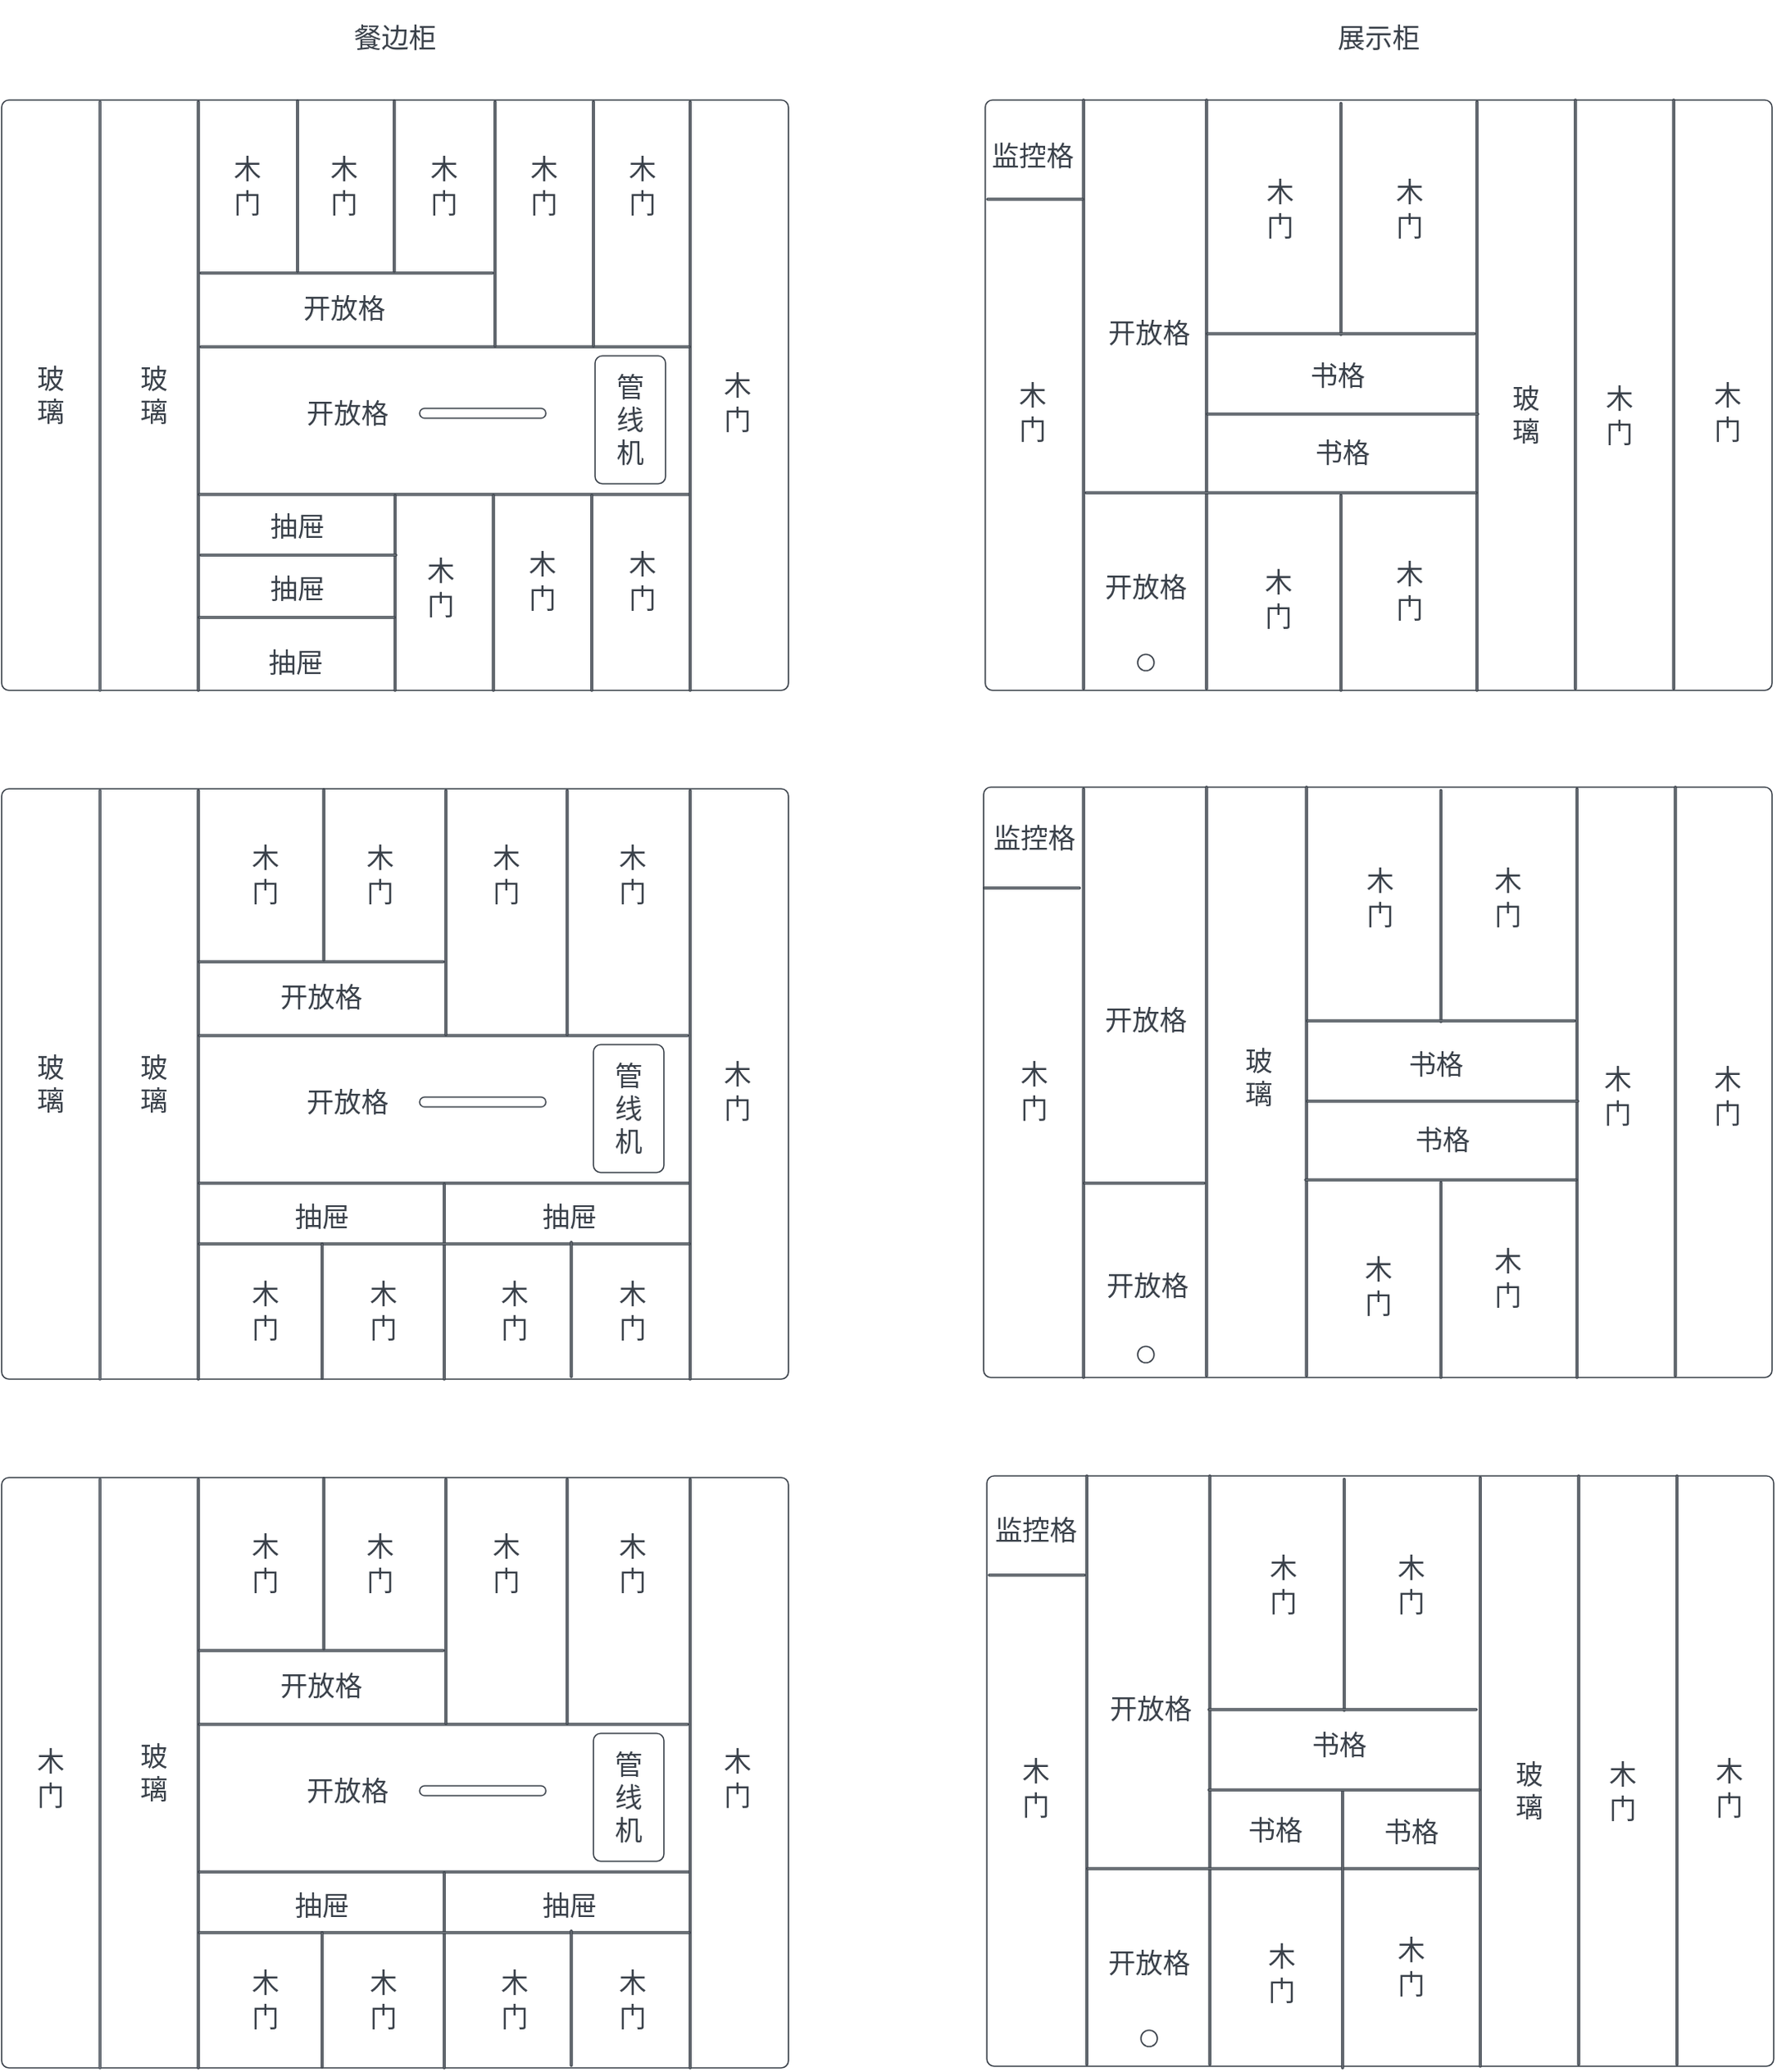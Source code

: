 <mxfile version="22.1.15" type="github">
  <diagram name="第 1 页" id="0hUL2M-2vLGxXfTMVPdV">
    <mxGraphModel dx="1562" dy="810" grid="1" gridSize="15" guides="1" tooltips="1" connect="1" arrows="1" fold="1" page="1" pageScale="1" pageWidth="1654" pageHeight="2336" math="0" shadow="0">
      <root>
        <mxCell id="0" />
        <mxCell id="1" parent="0" />
        <mxCell id="h8Ty44yPj9Jnduj1fUJp-1" value="" style="html=1;overflow=block;blockSpacing=1;whiteSpace=wrap;fontSize=13;spacing=3.8;strokeColor=#3a414a;strokeOpacity=100;rounded=1;absoluteArcSize=1;arcSize=9;strokeWidth=0.8;lucidId=jEi01-_xF6Bx;" parent="1" vertex="1">
          <mxGeometry x="240" y="120" width="480" height="360" as="geometry" />
        </mxCell>
        <mxCell id="h8Ty44yPj9Jnduj1fUJp-2" value="" style="html=1;overflow=block;blockSpacing=1;whiteSpace=wrap;fontSize=13;spacing=0;strokeColor=#4c535d;strokeOpacity=100;rounded=1;absoluteArcSize=1;arcSize=9;rotation=-270;strokeWidth=0.8;lucidId=GGi08Mpgi-kJ;" parent="1" vertex="1">
          <mxGeometry x="120" y="300" width="360" height="1" as="geometry" />
        </mxCell>
        <mxCell id="h8Ty44yPj9Jnduj1fUJp-3" value="" style="html=1;overflow=block;blockSpacing=1;whiteSpace=wrap;fontSize=13;spacing=0;strokeColor=#3a414a;strokeOpacity=100;rounded=1;absoluteArcSize=1;arcSize=9;rotation=-270;strokeWidth=0.8;lucidId=9Gi06TaQGskj;" parent="1" vertex="1">
          <mxGeometry x="180" y="300" width="360" height="1" as="geometry" />
        </mxCell>
        <mxCell id="h8Ty44yPj9Jnduj1fUJp-4" value="" style="html=1;overflow=block;blockSpacing=1;whiteSpace=wrap;fontSize=13;spacing=0;strokeColor=#3a414a;strokeOpacity=100;rounded=1;absoluteArcSize=1;arcSize=9;strokeWidth=0.8;lucidId=pHi0_KK7AGBP;" parent="1" vertex="1">
          <mxGeometry x="360" y="360" width="300" height="1" as="geometry" />
        </mxCell>
        <mxCell id="h8Ty44yPj9Jnduj1fUJp-5" value="" style="html=1;overflow=block;blockSpacing=1;whiteSpace=wrap;fontSize=13;spacing=0;strokeColor=#3a414a;strokeOpacity=100;rounded=1;absoluteArcSize=1;arcSize=9;rotation=-270;strokeWidth=0.8;lucidId=jIi0ABCT3JBj;" parent="1" vertex="1">
          <mxGeometry x="480" y="300" width="360" height="1" as="geometry" />
        </mxCell>
        <mxCell id="h8Ty44yPj9Jnduj1fUJp-6" value="" style="html=1;overflow=block;blockSpacing=1;whiteSpace=wrap;fontSize=13;spacing=0;strokeColor=#3a414a;strokeOpacity=100;rounded=1;absoluteArcSize=1;arcSize=9;rotation=-270;strokeWidth=0.8;lucidId=IIi0kp2o7ab.;" parent="1" vertex="1">
          <mxGeometry x="540" y="420" width="120" height="1" as="geometry" />
        </mxCell>
        <mxCell id="h8Ty44yPj9Jnduj1fUJp-7" value="" style="html=1;overflow=block;blockSpacing=1;whiteSpace=wrap;fontSize=13;spacing=0;strokeColor=#3a414a;strokeOpacity=100;rounded=1;absoluteArcSize=1;arcSize=9;rotation=-270;strokeWidth=0.8;lucidId=XIi03KQC-35q;" parent="1" vertex="1">
          <mxGeometry x="480" y="420" width="120" height="1" as="geometry" />
        </mxCell>
        <mxCell id="h8Ty44yPj9Jnduj1fUJp-8" value="" style="html=1;overflow=block;blockSpacing=1;whiteSpace=wrap;fontSize=13;spacing=0;strokeColor=#3a414a;strokeOpacity=100;rounded=1;absoluteArcSize=1;arcSize=9;rotation=-270;strokeWidth=0.8;lucidId=3Ii09AHKtTk0;" parent="1" vertex="1">
          <mxGeometry x="420" y="420" width="120" height="1" as="geometry" />
        </mxCell>
        <mxCell id="h8Ty44yPj9Jnduj1fUJp-9" value="" style="html=1;overflow=block;blockSpacing=1;whiteSpace=wrap;fontSize=13;spacing=0;strokeColor=#3a414a;strokeOpacity=100;rounded=1;absoluteArcSize=1;arcSize=9;strokeWidth=0.8;lucidId=dJi0xmede7M8;" parent="1" vertex="1">
          <mxGeometry x="360" y="435" width="120" height="1" as="geometry" />
        </mxCell>
        <mxCell id="h8Ty44yPj9Jnduj1fUJp-10" value="" style="html=1;overflow=block;blockSpacing=1;whiteSpace=wrap;fontSize=13;spacing=0;strokeColor=#3a414a;strokeOpacity=100;rounded=1;absoluteArcSize=1;arcSize=9;strokeWidth=0.8;lucidId=pJi0sJt_oInW;" parent="1" vertex="1">
          <mxGeometry x="361" y="397" width="120" height="1" as="geometry" />
        </mxCell>
        <mxCell id="h8Ty44yPj9Jnduj1fUJp-11" value="" style="html=1;overflow=block;blockSpacing=1;whiteSpace=wrap;fontSize=13;spacing=0;strokeColor=#3a414a;strokeOpacity=100;rounded=1;absoluteArcSize=1;arcSize=9;strokeWidth=0.8;lucidId=CJi0dUp6mxQU;" parent="1" vertex="1">
          <mxGeometry x="361" y="270" width="299" height="1" as="geometry" />
        </mxCell>
        <mxCell id="h8Ty44yPj9Jnduj1fUJp-12" value="" style="html=1;overflow=block;blockSpacing=1;whiteSpace=wrap;fontSize=13;spacing=0;strokeColor=#3a414a;strokeOpacity=100;rounded=1;absoluteArcSize=1;arcSize=9;rotation=-270;strokeWidth=0.8;lucidId=.Ji0g_z8zu6y;" parent="1" vertex="1">
          <mxGeometry x="526" y="195" width="150" height="1" as="geometry" />
        </mxCell>
        <mxCell id="h8Ty44yPj9Jnduj1fUJp-13" value="" style="html=1;overflow=block;blockSpacing=1;whiteSpace=wrap;fontSize=13;spacing=0;strokeColor=#3a414a;strokeOpacity=100;rounded=1;absoluteArcSize=1;arcSize=9;rotation=-270;strokeWidth=0.8;lucidId=~Ji0u-Yy-_38;" parent="1" vertex="1">
          <mxGeometry x="466" y="195" width="150" height="1" as="geometry" />
        </mxCell>
        <mxCell id="h8Ty44yPj9Jnduj1fUJp-14" value="" style="html=1;overflow=block;blockSpacing=1;whiteSpace=wrap;fontSize=13;spacing=0;strokeColor=#3a414a;strokeOpacity=100;rounded=1;absoluteArcSize=1;arcSize=9;strokeWidth=0.8;lucidId=tKi029dmTjMB;" parent="1" vertex="1">
          <mxGeometry x="361" y="225" width="179" height="1" as="geometry" />
        </mxCell>
        <mxCell id="h8Ty44yPj9Jnduj1fUJp-15" value="" style="html=1;overflow=block;blockSpacing=1;whiteSpace=wrap;fontSize=13;spacing=0;strokeColor=#3a414a;strokeOpacity=100;rounded=1;absoluteArcSize=1;arcSize=9;rotation=-270;strokeWidth=0.8;lucidId=IKi0VMVsiuCA;" parent="1" vertex="1">
          <mxGeometry x="368" y="172" width="105" height="1" as="geometry" />
        </mxCell>
        <mxCell id="h8Ty44yPj9Jnduj1fUJp-16" value="" style="html=1;overflow=block;blockSpacing=1;whiteSpace=wrap;fontSize=13;spacing=0;strokeColor=#3a414a;strokeOpacity=100;rounded=1;absoluteArcSize=1;arcSize=9;rotation=-270;strokeWidth=0.8;lucidId=TKi0TNewPdmN;" parent="1" vertex="1">
          <mxGeometry x="427" y="172" width="105" height="1" as="geometry" />
        </mxCell>
        <mxCell id="h8Ty44yPj9Jnduj1fUJp-17" value="" style="html=1;overflow=block;blockSpacing=1;whiteSpace=wrap;fontSize=16.7;fontFamily=Liberation Serif;fontColor=#3a414a;spacing=9;strokeColor=#3a414a;strokeOpacity=100;rounded=1;absoluteArcSize=1;arcSize=9;strokeWidth=0.8;lucidId=SLi04-iJL32n;" parent="1" vertex="1">
          <mxGeometry x="495" y="308" width="77" height="6" as="geometry" />
        </mxCell>
        <mxCell id="h8Ty44yPj9Jnduj1fUJp-18" value="开放格" style="html=1;overflow=block;blockSpacing=1;whiteSpace=wrap;fontSize=16.7;fontFamily=Liberation Serif;fontColor=#3a414a;spacing=3.8;strokeOpacity=0;fillOpacity=0;rounded=1;absoluteArcSize=1;arcSize=9;fillColor=#ffffff;strokeWidth=0.8;lucidId=wMi0a5nb7~Uo;" parent="1" vertex="1">
          <mxGeometry x="421" y="296" width="60" height="32" as="geometry" />
        </mxCell>
        <mxCell id="h8Ty44yPj9Jnduj1fUJp-19" value="玻璃" style="html=1;overflow=block;blockSpacing=1;whiteSpace=wrap;fontSize=16.7;fontFamily=Liberation Serif;fontColor=#3a414a;spacing=3.8;strokeOpacity=0;fillOpacity=0;rounded=1;absoluteArcSize=1;arcSize=9;fillColor=#ffffff;strokeWidth=0.8;lucidId=YMi0Ng7yW5L~;" parent="1" vertex="1">
          <mxGeometry x="255" y="277" width="30" height="45" as="geometry" />
        </mxCell>
        <mxCell id="h8Ty44yPj9Jnduj1fUJp-20" value="玻璃" style="html=1;overflow=block;blockSpacing=1;whiteSpace=wrap;fontSize=16.7;fontFamily=Liberation Serif;fontColor=#3a414a;spacing=3.8;strokeOpacity=0;fillOpacity=0;rounded=1;absoluteArcSize=1;arcSize=9;fillColor=#ffffff;strokeWidth=0.8;lucidId=ZMi0ydUcW1Ka;" parent="1" vertex="1">
          <mxGeometry x="318" y="277" width="30" height="45" as="geometry" />
        </mxCell>
        <mxCell id="h8Ty44yPj9Jnduj1fUJp-21" value="开放格" style="html=1;overflow=block;blockSpacing=1;whiteSpace=wrap;fontSize=16.7;fontFamily=Liberation Serif;fontColor=#3a414a;spacing=3.8;strokeOpacity=0;fillOpacity=0;rounded=1;absoluteArcSize=1;arcSize=9;fillColor=#ffffff;strokeWidth=0.8;lucidId=wNi0.tQglK~V;" parent="1" vertex="1">
          <mxGeometry x="419" y="232" width="60" height="32" as="geometry" />
        </mxCell>
        <mxCell id="h8Ty44yPj9Jnduj1fUJp-22" value="抽屉" style="html=1;overflow=block;blockSpacing=1;whiteSpace=wrap;fontSize=16.7;fontFamily=Liberation Serif;fontColor=#3a414a;spacing=3.8;strokeOpacity=0;fillOpacity=0;rounded=1;absoluteArcSize=1;arcSize=9;fillColor=#ffffff;strokeWidth=0.8;lucidId=DNi0NaYzkDp5;" parent="1" vertex="1">
          <mxGeometry x="391" y="365" width="59" height="32" as="geometry" />
        </mxCell>
        <mxCell id="h8Ty44yPj9Jnduj1fUJp-23" value="抽屉" style="html=1;overflow=block;blockSpacing=1;whiteSpace=wrap;fontSize=16.7;fontFamily=Liberation Serif;fontColor=#3a414a;spacing=3.8;strokeOpacity=0;fillOpacity=0;rounded=1;absoluteArcSize=1;arcSize=9;fillColor=#ffffff;strokeWidth=0.8;lucidId=QNi0hCo5XsVk;" parent="1" vertex="1">
          <mxGeometry x="391" y="403" width="59" height="32" as="geometry" />
        </mxCell>
        <mxCell id="h8Ty44yPj9Jnduj1fUJp-24" value="抽屉" style="html=1;overflow=block;blockSpacing=1;whiteSpace=wrap;fontSize=16.7;fontFamily=Liberation Serif;fontColor=#3a414a;spacing=3.8;strokeOpacity=0;fillOpacity=0;rounded=1;absoluteArcSize=1;arcSize=9;fillColor=#ffffff;strokeWidth=0.8;lucidId=VNi03hRZ3R9b;" parent="1" vertex="1">
          <mxGeometry x="390" y="448" width="59" height="32" as="geometry" />
        </mxCell>
        <mxCell id="h8Ty44yPj9Jnduj1fUJp-25" value="木门" style="html=1;overflow=block;blockSpacing=1;whiteSpace=wrap;fontSize=16.7;fontFamily=Liberation Serif;fontColor=#3a414a;spacing=3.8;strokeOpacity=0;fillOpacity=0;rounded=1;absoluteArcSize=1;arcSize=9;fillColor=#ffffff;strokeWidth=0.8;lucidId=oOi0-1tm124c;" parent="1" vertex="1">
          <mxGeometry x="372" y="139" width="36" height="68" as="geometry" />
        </mxCell>
        <mxCell id="h8Ty44yPj9Jnduj1fUJp-26" value="木门" style="html=1;overflow=block;blockSpacing=1;whiteSpace=wrap;fontSize=16.7;fontFamily=Liberation Serif;fontColor=#3a414a;spacing=3.8;strokeOpacity=0;fillOpacity=0;rounded=1;absoluteArcSize=1;arcSize=9;fillColor=#ffffff;strokeWidth=0.8;lucidId=0Oi0cIhKzK87;" parent="1" vertex="1">
          <mxGeometry x="431" y="139" width="36" height="68" as="geometry" />
        </mxCell>
        <mxCell id="h8Ty44yPj9Jnduj1fUJp-27" value="木门" style="html=1;overflow=block;blockSpacing=1;whiteSpace=wrap;fontSize=16.7;fontFamily=Liberation Serif;fontColor=#3a414a;spacing=3.8;strokeOpacity=0;fillOpacity=0;rounded=1;absoluteArcSize=1;arcSize=9;fillColor=#ffffff;strokeWidth=0.8;lucidId=3Oi0yuzJIRUg;" parent="1" vertex="1">
          <mxGeometry x="492" y="139" width="36" height="68" as="geometry" />
        </mxCell>
        <mxCell id="h8Ty44yPj9Jnduj1fUJp-28" value="木门" style="html=1;overflow=block;blockSpacing=1;whiteSpace=wrap;fontSize=16.7;fontFamily=Liberation Serif;fontColor=#3a414a;spacing=3.8;strokeOpacity=0;fillOpacity=0;rounded=1;absoluteArcSize=1;arcSize=9;fillColor=#ffffff;strokeWidth=0.8;lucidId=7Oi0QBY3zsmU;" parent="1" vertex="1">
          <mxGeometry x="553" y="139" width="36" height="68" as="geometry" />
        </mxCell>
        <mxCell id="h8Ty44yPj9Jnduj1fUJp-29" value="木门" style="html=1;overflow=block;blockSpacing=1;whiteSpace=wrap;fontSize=16.7;fontFamily=Liberation Serif;fontColor=#3a414a;spacing=3.8;strokeOpacity=0;fillOpacity=0;rounded=1;absoluteArcSize=1;arcSize=9;fillColor=#ffffff;strokeWidth=0.8;lucidId=_Oi0N1qLn8s8;" parent="1" vertex="1">
          <mxGeometry x="613" y="139" width="36" height="68" as="geometry" />
        </mxCell>
        <mxCell id="h8Ty44yPj9Jnduj1fUJp-30" value="木门" style="html=1;overflow=block;blockSpacing=1;whiteSpace=wrap;fontSize=16.7;fontFamily=Liberation Serif;fontColor=#3a414a;spacing=3.8;strokeOpacity=0;fillOpacity=0;rounded=1;absoluteArcSize=1;arcSize=9;fillColor=#ffffff;strokeWidth=0.8;lucidId=aPi0k1yPTDtP;" parent="1" vertex="1">
          <mxGeometry x="490" y="384" width="36" height="68" as="geometry" />
        </mxCell>
        <mxCell id="h8Ty44yPj9Jnduj1fUJp-31" value="木门" style="html=1;overflow=block;blockSpacing=1;whiteSpace=wrap;fontSize=16.7;fontFamily=Liberation Serif;fontColor=#3a414a;spacing=3.8;strokeOpacity=0;fillOpacity=0;rounded=1;absoluteArcSize=1;arcSize=9;fillColor=#ffffff;strokeWidth=0.8;lucidId=cPi0AP5BYbA6;" parent="1" vertex="1">
          <mxGeometry x="552" y="380" width="36" height="68" as="geometry" />
        </mxCell>
        <mxCell id="h8Ty44yPj9Jnduj1fUJp-32" value="木门" style="html=1;overflow=block;blockSpacing=1;whiteSpace=wrap;fontSize=16.7;fontFamily=Liberation Serif;fontColor=#3a414a;spacing=3.8;strokeOpacity=0;fillOpacity=0;rounded=1;absoluteArcSize=1;arcSize=9;fillColor=#ffffff;strokeWidth=0.8;lucidId=gPi0RkHJloOo;" parent="1" vertex="1">
          <mxGeometry x="613" y="380" width="36" height="68" as="geometry" />
        </mxCell>
        <mxCell id="h8Ty44yPj9Jnduj1fUJp-33" value="木门" style="html=1;overflow=block;blockSpacing=1;whiteSpace=wrap;fontSize=16.7;fontFamily=Liberation Serif;fontColor=#3a414a;spacing=3.8;strokeOpacity=0;fillOpacity=0;rounded=1;absoluteArcSize=1;arcSize=9;fillColor=#ffffff;strokeWidth=0.8;lucidId=jPi0uUfH4QKP;" parent="1" vertex="1">
          <mxGeometry x="671" y="271" width="36" height="68" as="geometry" />
        </mxCell>
        <mxCell id="h8Ty44yPj9Jnduj1fUJp-34" value="" style="html=1;overflow=block;blockSpacing=1;whiteSpace=wrap;fontSize=13;spacing=9;strokeColor=#3a414a;strokeOpacity=100;rounded=1;absoluteArcSize=1;arcSize=9;strokeWidth=0.8;lucidId=wXi03ys0hibm;" parent="1" vertex="1">
          <mxGeometry x="840" y="120" width="480" height="360" as="geometry" />
        </mxCell>
        <mxCell id="h8Ty44yPj9Jnduj1fUJp-35" value="" style="html=1;overflow=block;blockSpacing=1;whiteSpace=wrap;fontSize=13;spacing=0;strokeColor=#3a414a;strokeOpacity=100;rounded=1;absoluteArcSize=1;arcSize=9;rotation=-270;strokeWidth=0.8;lucidId=pYi01Wcm_DJU;" parent="1" vertex="1">
          <mxGeometry x="720" y="299" width="360" height="1" as="geometry" />
        </mxCell>
        <mxCell id="h8Ty44yPj9Jnduj1fUJp-36" value="" style="html=1;overflow=block;blockSpacing=1;whiteSpace=wrap;fontSize=13;spacing=0;strokeColor=#3a414a;strokeOpacity=100;rounded=1;absoluteArcSize=1;arcSize=9;rotation=-270;strokeWidth=0.8;lucidId=HYi0mSDJBLfM;" parent="1" vertex="1">
          <mxGeometry x="1080" y="299" width="360" height="1" as="geometry" />
        </mxCell>
        <mxCell id="h8Ty44yPj9Jnduj1fUJp-37" value="" style="html=1;overflow=block;blockSpacing=1;whiteSpace=wrap;fontSize=13;spacing=0;strokeColor=#3a414a;strokeOpacity=100;rounded=1;absoluteArcSize=1;arcSize=9;rotation=-270;strokeWidth=0.8;lucidId=TYi0H.dPuJqK;" parent="1" vertex="1">
          <mxGeometry x="960" y="300" width="360" height="1" as="geometry" />
        </mxCell>
        <mxCell id="h8Ty44yPj9Jnduj1fUJp-38" value="" style="html=1;overflow=block;blockSpacing=1;whiteSpace=wrap;fontSize=13;spacing=0;strokeColor=#3a414a;strokeOpacity=100;rounded=1;absoluteArcSize=1;arcSize=9;rotation=-270;strokeWidth=0.8;lucidId=TYi0FkCOCjd8;" parent="1" vertex="1">
          <mxGeometry x="1020" y="299" width="360" height="1" as="geometry" />
        </mxCell>
        <mxCell id="h8Ty44yPj9Jnduj1fUJp-39" value="" style="html=1;overflow=block;blockSpacing=1;whiteSpace=wrap;fontSize=13;spacing=0;strokeColor=#3a414a;strokeOpacity=100;rounded=1;absoluteArcSize=1;arcSize=9;rotation=-270;strokeWidth=0.8;lucidId=9Zi0gIOHBx_o;" parent="1" vertex="1">
          <mxGeometry x="795" y="299" width="360" height="1" as="geometry" />
        </mxCell>
        <mxCell id="h8Ty44yPj9Jnduj1fUJp-40" value="" style="html=1;overflow=block;blockSpacing=1;whiteSpace=wrap;fontSize=13;spacing=0;strokeColor=#3a414a;strokeOpacity=100;rounded=1;absoluteArcSize=1;arcSize=9;rotation=-270;strokeWidth=0.8;lucidId=e0i04zI7K4tB;" parent="1" vertex="1">
          <mxGeometry x="986" y="192" width="142" height="1" as="geometry" />
        </mxCell>
        <mxCell id="h8Ty44yPj9Jnduj1fUJp-41" value="" style="html=1;overflow=block;blockSpacing=1;whiteSpace=wrap;fontSize=13;spacing=0;strokeColor=#3a414a;strokeOpacity=100;rounded=1;absoluteArcSize=1;arcSize=9;strokeWidth=0.8;lucidId=g0i0GwYR5VV3;" parent="1" vertex="1">
          <mxGeometry x="901" y="359" width="239" height="1" as="geometry" />
        </mxCell>
        <mxCell id="h8Ty44yPj9Jnduj1fUJp-42" value="" style="html=1;overflow=block;blockSpacing=1;whiteSpace=wrap;fontSize=13;spacing=0;strokeColor=#3a414a;strokeOpacity=100;rounded=1;absoluteArcSize=1;arcSize=9;strokeWidth=0.8;lucidId=00i0r0cdF_fl;" parent="1" vertex="1">
          <mxGeometry x="975" y="262" width="164" height="1" as="geometry" />
        </mxCell>
        <mxCell id="h8Ty44yPj9Jnduj1fUJp-43" value="" style="html=1;overflow=block;blockSpacing=1;whiteSpace=wrap;fontSize=13;spacing=0;strokeColor=#3a414a;strokeOpacity=100;rounded=1;absoluteArcSize=1;arcSize=9;rotation=-270;strokeWidth=0.8;lucidId=61i0wlTPoXCs;" parent="1" vertex="1">
          <mxGeometry x="997" y="420" width="120" height="1" as="geometry" />
        </mxCell>
        <mxCell id="h8Ty44yPj9Jnduj1fUJp-44" value="" style="html=1;overflow=block;blockSpacing=1;whiteSpace=wrap;fontSize=13;spacing=0;strokeColor=#3a414a;strokeOpacity=100;rounded=1;absoluteArcSize=1;arcSize=9;strokeWidth=0.8;lucidId=X2i0GB5-I0CL;" parent="1" vertex="1">
          <mxGeometry x="975" y="311" width="166" height="1" as="geometry" />
        </mxCell>
        <mxCell id="h8Ty44yPj9Jnduj1fUJp-45" value="木门" style="html=1;overflow=block;blockSpacing=1;whiteSpace=wrap;fontSize=16.7;fontFamily=Liberation Serif;fontColor=#3a414a;spacing=3.8;strokeOpacity=0;fillOpacity=0;rounded=1;absoluteArcSize=1;arcSize=9;fillColor=#ffffff;strokeWidth=0.8;lucidId=23i0FxjOXLHW;" parent="1" vertex="1">
          <mxGeometry x="1209" y="279" width="36" height="68" as="geometry" />
        </mxCell>
        <mxCell id="h8Ty44yPj9Jnduj1fUJp-46" value="木门" style="html=1;overflow=block;blockSpacing=1;whiteSpace=wrap;fontSize=16.7;fontFamily=Liberation Serif;fontColor=#3a414a;spacing=3.8;strokeOpacity=0;fillOpacity=0;rounded=1;absoluteArcSize=1;arcSize=9;fillColor=#ffffff;strokeWidth=0.8;lucidId=33i0lHx0hcYN;" parent="1" vertex="1">
          <mxGeometry x="1275" y="277" width="36" height="68" as="geometry" />
        </mxCell>
        <mxCell id="h8Ty44yPj9Jnduj1fUJp-47" value="木门" style="html=1;overflow=block;blockSpacing=1;whiteSpace=wrap;fontSize=16.7;fontFamily=Liberation Serif;fontColor=#3a414a;spacing=3.8;strokeOpacity=0;fillOpacity=0;rounded=1;absoluteArcSize=1;arcSize=9;fillColor=#ffffff;strokeWidth=0.8;lucidId=e4i0dogeUMoY;" parent="1" vertex="1">
          <mxGeometry x="851" y="277" width="36" height="68" as="geometry" />
        </mxCell>
        <mxCell id="h8Ty44yPj9Jnduj1fUJp-48" value="木门" style="html=1;overflow=block;blockSpacing=1;whiteSpace=wrap;fontSize=16.7;fontFamily=Liberation Serif;fontColor=#3a414a;spacing=3.8;strokeOpacity=0;fillOpacity=0;rounded=1;absoluteArcSize=1;arcSize=9;fillColor=#ffffff;strokeWidth=0.8;lucidId=F4i0GxDi6p5B;" parent="1" vertex="1">
          <mxGeometry x="1002" y="153" width="36" height="68" as="geometry" />
        </mxCell>
        <mxCell id="h8Ty44yPj9Jnduj1fUJp-49" value="木门" style="html=1;overflow=block;blockSpacing=1;whiteSpace=wrap;fontSize=16.7;fontFamily=Liberation Serif;fontColor=#3a414a;spacing=3.8;strokeOpacity=0;fillOpacity=0;rounded=1;absoluteArcSize=1;arcSize=9;fillColor=#ffffff;strokeWidth=0.8;lucidId=J4i0gXuu4hpe;" parent="1" vertex="1">
          <mxGeometry x="1081" y="153" width="36" height="68" as="geometry" />
        </mxCell>
        <mxCell id="h8Ty44yPj9Jnduj1fUJp-50" value="木门" style="html=1;overflow=block;blockSpacing=1;whiteSpace=wrap;fontSize=16.7;fontFamily=Liberation Serif;fontColor=#3a414a;spacing=3.8;strokeOpacity=0;fillOpacity=0;rounded=1;absoluteArcSize=1;arcSize=9;fillColor=#ffffff;strokeWidth=0.8;lucidId=O4i04KpyYti-;" parent="1" vertex="1">
          <mxGeometry x="1001" y="391" width="36" height="68" as="geometry" />
        </mxCell>
        <mxCell id="h8Ty44yPj9Jnduj1fUJp-51" value="木门" style="html=1;overflow=block;blockSpacing=1;whiteSpace=wrap;fontSize=16.7;fontFamily=Liberation Serif;fontColor=#3a414a;spacing=3.8;strokeOpacity=0;fillOpacity=0;rounded=1;absoluteArcSize=1;arcSize=9;fillColor=#ffffff;strokeWidth=0.8;lucidId=Q4i0RmJRj~4-;" parent="1" vertex="1">
          <mxGeometry x="1081" y="386" width="36" height="68" as="geometry" />
        </mxCell>
        <mxCell id="h8Ty44yPj9Jnduj1fUJp-52" value="开放格" style="html=1;overflow=block;blockSpacing=1;whiteSpace=wrap;fontSize=16.7;fontFamily=Liberation Serif;fontColor=#3a414a;spacing=3.8;strokeOpacity=0;fillOpacity=0;rounded=1;absoluteArcSize=1;arcSize=9;fillColor=#ffffff;strokeWidth=0.8;lucidId=44i02NKUE6WC;" parent="1" vertex="1">
          <mxGeometry x="910" y="247" width="60" height="32" as="geometry" />
        </mxCell>
        <mxCell id="h8Ty44yPj9Jnduj1fUJp-53" value="开放格" style="html=1;overflow=block;blockSpacing=1;whiteSpace=wrap;fontSize=16.7;fontFamily=Liberation Serif;fontColor=#3a414a;spacing=3.8;strokeOpacity=0;fillOpacity=0;rounded=1;absoluteArcSize=1;arcSize=9;fillColor=#ffffff;strokeWidth=0.8;lucidId=64i0MKdIgCoz;" parent="1" vertex="1">
          <mxGeometry x="908" y="402" width="60" height="32" as="geometry" />
        </mxCell>
        <mxCell id="h8Ty44yPj9Jnduj1fUJp-54" value="书格" style="html=1;overflow=block;blockSpacing=1;whiteSpace=wrap;fontSize=16.7;fontFamily=Liberation Serif;fontColor=#3a414a;spacing=3.8;strokeOpacity=0;fillOpacity=0;rounded=1;absoluteArcSize=1;arcSize=9;fillColor=#ffffff;strokeWidth=0.8;lucidId=94i0RHY7x~cG;" parent="1" vertex="1">
          <mxGeometry x="1028" y="312" width="60" height="48" as="geometry" />
        </mxCell>
        <mxCell id="h8Ty44yPj9Jnduj1fUJp-55" value="玻璃" style="html=1;overflow=block;blockSpacing=1;whiteSpace=wrap;fontSize=16.7;fontFamily=Liberation Serif;fontColor=#3a414a;spacing=3.8;strokeOpacity=0;fillOpacity=0;rounded=1;absoluteArcSize=1;arcSize=9;fillColor=#ffffff;strokeWidth=0.8;lucidId=i5i03-JM4hYG;" parent="1" vertex="1">
          <mxGeometry x="1155" y="289" width="30" height="45" as="geometry" />
        </mxCell>
        <mxCell id="h8Ty44yPj9Jnduj1fUJp-56" value="" style="html=1;overflow=block;blockSpacing=1;whiteSpace=wrap;ellipse;fontSize=13;spacing=3.8;strokeColor=#3a414a;strokeOpacity=100;rounded=1;absoluteArcSize=1;arcSize=9;strokeWidth=0.8;lucidId=R5i0aFgvN-mq;" parent="1" vertex="1">
          <mxGeometry x="933" y="458" width="10" height="10" as="geometry" />
        </mxCell>
        <mxCell id="h8Ty44yPj9Jnduj1fUJp-57" value="书格" style="html=1;overflow=block;blockSpacing=1;whiteSpace=wrap;fontSize=16.7;fontFamily=Liberation Serif;fontColor=#3a414a;spacing=3.8;strokeOpacity=0;fillOpacity=0;rounded=1;absoluteArcSize=1;arcSize=9;fillColor=#ffffff;strokeWidth=0.8;lucidId=-6i0bXHerErI;" parent="1" vertex="1">
          <mxGeometry x="1025" y="265" width="60" height="48" as="geometry" />
        </mxCell>
        <mxCell id="h8Ty44yPj9Jnduj1fUJp-58" value="餐边柜" style="html=1;overflow=block;blockSpacing=1;whiteSpace=wrap;fontSize=16.7;fontFamily=Liberation Serif;fontColor=#3a414a;spacing=3.8;strokeOpacity=0;fillOpacity=0;rounded=1;absoluteArcSize=1;arcSize=9;fillColor=#ffffff;strokeWidth=0.8;lucidId=A_i0d9Y~pL3e;" parent="1" vertex="1">
          <mxGeometry x="390" y="60" width="180" height="45" as="geometry" />
        </mxCell>
        <mxCell id="h8Ty44yPj9Jnduj1fUJp-59" value="展示柜" style="html=1;overflow=block;blockSpacing=1;whiteSpace=wrap;fontSize=16.7;fontFamily=Liberation Serif;fontColor=#3a414a;spacing=3.8;strokeOpacity=0;fillOpacity=0;rounded=1;absoluteArcSize=1;arcSize=9;fillColor=#ffffff;strokeWidth=0.8;lucidId=1_i0xvrjxDT6;" parent="1" vertex="1">
          <mxGeometry x="990" y="60" width="180" height="45" as="geometry" />
        </mxCell>
        <mxCell id="h8Ty44yPj9Jnduj1fUJp-60" value="" style="html=1;overflow=block;blockSpacing=1;whiteSpace=wrap;fontSize=13;spacing=0;strokeColor=#3a414a;strokeOpacity=100;rounded=1;absoluteArcSize=1;arcSize=9;strokeWidth=0.8;lucidId=~ej0_mkQQ0V_;" parent="1" vertex="1">
          <mxGeometry x="841" y="180" width="59" height="1" as="geometry" />
        </mxCell>
        <mxCell id="h8Ty44yPj9Jnduj1fUJp-61" value="监控格" style="html=1;overflow=block;blockSpacing=1;whiteSpace=wrap;fontSize=16.7;fontFamily=Liberation Serif;fontColor=#3a414a;spacing=3.8;strokeOpacity=0;fillOpacity=0;rounded=1;absoluteArcSize=1;arcSize=9;fillColor=#ffffff;strokeWidth=0.8;lucidId=ofj0eJ.LlK7k;" parent="1" vertex="1">
          <mxGeometry x="839" y="139" width="60" height="32" as="geometry" />
        </mxCell>
        <mxCell id="h8Ty44yPj9Jnduj1fUJp-62" value="管线机" style="html=1;overflow=block;blockSpacing=1;whiteSpace=wrap;fontSize=16.7;fontFamily=Liberation Serif;fontColor=#3a414a;spacing=9;strokeColor=#3a414a;strokeOpacity=100;rounded=1;absoluteArcSize=1;arcSize=9;strokeWidth=0.8;lucidId=ZZj01xy9Xnap;" parent="1" vertex="1">
          <mxGeometry x="602" y="276" width="43" height="78" as="geometry" />
        </mxCell>
        <mxCell id="h8Ty44yPj9Jnduj1fUJp-63" value="" style="html=1;overflow=block;blockSpacing=1;whiteSpace=wrap;fontSize=13;spacing=3.8;strokeColor=#3a414a;strokeOpacity=100;rounded=1;absoluteArcSize=1;arcSize=9;strokeWidth=0.8;lucidId=78j0aa3CohmZ;" parent="1" vertex="1">
          <mxGeometry x="240" y="540" width="480" height="360" as="geometry" />
        </mxCell>
        <mxCell id="h8Ty44yPj9Jnduj1fUJp-64" value="" style="html=1;overflow=block;blockSpacing=1;whiteSpace=wrap;fontSize=13;spacing=0;strokeColor=#4c535d;strokeOpacity=100;rounded=1;absoluteArcSize=1;arcSize=9;rotation=-270;strokeWidth=0.8;lucidId=78j0znY7FxWN;" parent="1" vertex="1">
          <mxGeometry x="120" y="720" width="360" height="1" as="geometry" />
        </mxCell>
        <mxCell id="h8Ty44yPj9Jnduj1fUJp-65" value="" style="html=1;overflow=block;blockSpacing=1;whiteSpace=wrap;fontSize=13;spacing=0;strokeColor=#3a414a;strokeOpacity=100;rounded=1;absoluteArcSize=1;arcSize=9;rotation=-270;strokeWidth=0.8;lucidId=78j0HqFUy~2o;" parent="1" vertex="1">
          <mxGeometry x="180" y="720" width="360" height="1" as="geometry" />
        </mxCell>
        <mxCell id="h8Ty44yPj9Jnduj1fUJp-66" value="" style="html=1;overflow=block;blockSpacing=1;whiteSpace=wrap;fontSize=13;spacing=0;strokeColor=#3a414a;strokeOpacity=100;rounded=1;absoluteArcSize=1;arcSize=9;strokeWidth=0.8;lucidId=78j0aC8yOTyB;" parent="1" vertex="1">
          <mxGeometry x="360" y="780" width="300" height="1" as="geometry" />
        </mxCell>
        <mxCell id="h8Ty44yPj9Jnduj1fUJp-67" value="" style="html=1;overflow=block;blockSpacing=1;whiteSpace=wrap;fontSize=13;spacing=0;strokeColor=#3a414a;strokeOpacity=100;rounded=1;absoluteArcSize=1;arcSize=9;rotation=-270;strokeWidth=0.8;lucidId=78j0KuKO8~hy;" parent="1" vertex="1">
          <mxGeometry x="480" y="720" width="360" height="1" as="geometry" />
        </mxCell>
        <mxCell id="h8Ty44yPj9Jnduj1fUJp-68" value="" style="html=1;overflow=block;blockSpacing=1;whiteSpace=wrap;fontSize=13;spacing=0;strokeColor=#3a414a;strokeOpacity=100;rounded=1;absoluteArcSize=1;arcSize=9;rotation=-270;strokeWidth=0.8;lucidId=78j0DSnzvuh2;" parent="1" vertex="1">
          <mxGeometry x="450" y="840" width="120" height="1" as="geometry" />
        </mxCell>
        <mxCell id="h8Ty44yPj9Jnduj1fUJp-69" value="" style="html=1;overflow=block;blockSpacing=1;whiteSpace=wrap;fontSize=13;spacing=0;strokeColor=#3a414a;strokeOpacity=100;rounded=1;absoluteArcSize=1;arcSize=9;strokeWidth=0.8;lucidId=78j0DnPAGFlL;" parent="1" vertex="1">
          <mxGeometry x="360" y="817" width="300" height="1" as="geometry" />
        </mxCell>
        <mxCell id="h8Ty44yPj9Jnduj1fUJp-70" value="" style="html=1;overflow=block;blockSpacing=1;whiteSpace=wrap;fontSize=13;spacing=0;strokeColor=#3a414a;strokeOpacity=100;rounded=1;absoluteArcSize=1;arcSize=9;strokeWidth=0.8;lucidId=78j056YzdsZF;" parent="1" vertex="1">
          <mxGeometry x="360" y="690" width="299" height="1" as="geometry" />
        </mxCell>
        <mxCell id="h8Ty44yPj9Jnduj1fUJp-71" value="" style="html=1;overflow=block;blockSpacing=1;whiteSpace=wrap;fontSize=13;spacing=0;strokeColor=#3a414a;strokeOpacity=100;rounded=1;absoluteArcSize=1;arcSize=9;rotation=-270;strokeWidth=0.8;lucidId=78j0LQltLPrB;" parent="1" vertex="1">
          <mxGeometry x="510" y="615" width="150" height="1" as="geometry" />
        </mxCell>
        <mxCell id="h8Ty44yPj9Jnduj1fUJp-72" value="" style="html=1;overflow=block;blockSpacing=1;whiteSpace=wrap;fontSize=13;spacing=0;strokeColor=#3a414a;strokeOpacity=100;rounded=1;absoluteArcSize=1;arcSize=9;rotation=-270;strokeWidth=0.8;lucidId=78j0PP.9gxyc;" parent="1" vertex="1">
          <mxGeometry x="436" y="615" width="150" height="1" as="geometry" />
        </mxCell>
        <mxCell id="h8Ty44yPj9Jnduj1fUJp-73" value="" style="html=1;overflow=block;blockSpacing=1;whiteSpace=wrap;fontSize=13;spacing=0;strokeColor=#3a414a;strokeOpacity=100;rounded=1;absoluteArcSize=1;arcSize=9;strokeWidth=0.8;lucidId=78j0MgP-4kiy;" parent="1" vertex="1">
          <mxGeometry x="360" y="645" width="150" height="1" as="geometry" />
        </mxCell>
        <mxCell id="h8Ty44yPj9Jnduj1fUJp-74" value="" style="html=1;overflow=block;blockSpacing=1;whiteSpace=wrap;fontSize=13;spacing=0;strokeColor=#3a414a;strokeOpacity=100;rounded=1;absoluteArcSize=1;arcSize=9;rotation=-270;strokeWidth=0.8;lucidId=78j03AIaDtND;" parent="1" vertex="1">
          <mxGeometry x="384" y="592" width="105" height="1" as="geometry" />
        </mxCell>
        <mxCell id="h8Ty44yPj9Jnduj1fUJp-75" value="" style="html=1;overflow=block;blockSpacing=1;whiteSpace=wrap;fontSize=16.7;fontFamily=Liberation Serif;fontColor=#3a414a;spacing=9;strokeColor=#3a414a;strokeOpacity=100;rounded=1;absoluteArcSize=1;arcSize=9;strokeWidth=0.8;lucidId=78j0y2~690fx;" parent="1" vertex="1">
          <mxGeometry x="495" y="728" width="77" height="6" as="geometry" />
        </mxCell>
        <mxCell id="h8Ty44yPj9Jnduj1fUJp-76" value="开放格" style="html=1;overflow=block;blockSpacing=1;whiteSpace=wrap;fontSize=16.7;fontFamily=Liberation Serif;fontColor=#3a414a;spacing=3.8;strokeOpacity=0;fillOpacity=0;rounded=1;absoluteArcSize=1;arcSize=9;fillColor=#ffffff;strokeWidth=0.8;lucidId=78j0cXOXTWDt;" parent="1" vertex="1">
          <mxGeometry x="421" y="716" width="60" height="32" as="geometry" />
        </mxCell>
        <mxCell id="h8Ty44yPj9Jnduj1fUJp-77" value="玻璃" style="html=1;overflow=block;blockSpacing=1;whiteSpace=wrap;fontSize=16.7;fontFamily=Liberation Serif;fontColor=#3a414a;spacing=3.8;strokeOpacity=0;fillOpacity=0;rounded=1;absoluteArcSize=1;arcSize=9;fillColor=#ffffff;strokeWidth=0.8;lucidId=78j0fuFtyf3H;" parent="1" vertex="1">
          <mxGeometry x="255" y="697" width="30" height="45" as="geometry" />
        </mxCell>
        <mxCell id="h8Ty44yPj9Jnduj1fUJp-78" value="玻璃" style="html=1;overflow=block;blockSpacing=1;whiteSpace=wrap;fontSize=16.7;fontFamily=Liberation Serif;fontColor=#3a414a;spacing=3.8;strokeOpacity=0;fillOpacity=0;rounded=1;absoluteArcSize=1;arcSize=9;fillColor=#ffffff;strokeWidth=0.8;lucidId=78j0a9U8_6mh;" parent="1" vertex="1">
          <mxGeometry x="318" y="697" width="30" height="45" as="geometry" />
        </mxCell>
        <mxCell id="h8Ty44yPj9Jnduj1fUJp-79" value="开放格" style="html=1;overflow=block;blockSpacing=1;whiteSpace=wrap;fontSize=16.7;fontFamily=Liberation Serif;fontColor=#3a414a;spacing=3.8;strokeOpacity=0;fillOpacity=0;rounded=1;absoluteArcSize=1;arcSize=9;fillColor=#ffffff;strokeWidth=0.8;lucidId=78j0N6d5NNPW;" parent="1" vertex="1">
          <mxGeometry x="405" y="652" width="60" height="32" as="geometry" />
        </mxCell>
        <mxCell id="h8Ty44yPj9Jnduj1fUJp-80" value="抽屉" style="html=1;overflow=block;blockSpacing=1;whiteSpace=wrap;fontSize=16.7;fontFamily=Liberation Serif;fontColor=#3a414a;spacing=3.8;strokeOpacity=0;fillOpacity=0;rounded=1;absoluteArcSize=1;arcSize=9;fillColor=#ffffff;strokeWidth=0.8;lucidId=78j0GArlnWAF;" parent="1" vertex="1">
          <mxGeometry x="406" y="786" width="59" height="32" as="geometry" />
        </mxCell>
        <mxCell id="h8Ty44yPj9Jnduj1fUJp-81" value="木门" style="html=1;overflow=block;blockSpacing=1;whiteSpace=wrap;fontSize=16.7;fontFamily=Liberation Serif;fontColor=#3a414a;spacing=3.8;strokeOpacity=0;fillOpacity=0;rounded=1;absoluteArcSize=1;arcSize=9;fillColor=#ffffff;strokeWidth=0.8;lucidId=78j0XDk8oHgG;" parent="1" vertex="1">
          <mxGeometry x="383" y="825" width="36" height="68" as="geometry" />
        </mxCell>
        <mxCell id="h8Ty44yPj9Jnduj1fUJp-82" value="木门" style="html=1;overflow=block;blockSpacing=1;whiteSpace=wrap;fontSize=16.7;fontFamily=Liberation Serif;fontColor=#3a414a;spacing=3.8;strokeOpacity=0;fillOpacity=0;rounded=1;absoluteArcSize=1;arcSize=9;fillColor=#ffffff;strokeWidth=0.8;lucidId=78j0cDeucNqy;" parent="1" vertex="1">
          <mxGeometry x="455" y="825" width="36" height="68" as="geometry" />
        </mxCell>
        <mxCell id="h8Ty44yPj9Jnduj1fUJp-83" value="木门" style="html=1;overflow=block;blockSpacing=1;whiteSpace=wrap;fontSize=16.7;fontFamily=Liberation Serif;fontColor=#3a414a;spacing=3.8;strokeOpacity=0;fillOpacity=0;rounded=1;absoluteArcSize=1;arcSize=9;fillColor=#ffffff;strokeWidth=0.8;lucidId=78j0O_OUolZp;" parent="1" vertex="1">
          <mxGeometry x="535" y="825" width="36" height="68" as="geometry" />
        </mxCell>
        <mxCell id="h8Ty44yPj9Jnduj1fUJp-84" value="木门" style="html=1;overflow=block;blockSpacing=1;whiteSpace=wrap;fontSize=16.7;fontFamily=Liberation Serif;fontColor=#3a414a;spacing=3.8;strokeOpacity=0;fillOpacity=0;rounded=1;absoluteArcSize=1;arcSize=9;fillColor=#ffffff;strokeWidth=0.8;lucidId=78j0jYlx3RDS;" parent="1" vertex="1">
          <mxGeometry x="671" y="691" width="36" height="68" as="geometry" />
        </mxCell>
        <mxCell id="h8Ty44yPj9Jnduj1fUJp-85" value="管线机" style="html=1;overflow=block;blockSpacing=1;whiteSpace=wrap;fontSize=16.7;fontFamily=Liberation Serif;fontColor=#3a414a;spacing=9;strokeColor=#3a414a;strokeOpacity=100;rounded=1;absoluteArcSize=1;arcSize=9;strokeWidth=0.8;lucidId=78j0FugMk~_K;" parent="1" vertex="1">
          <mxGeometry x="601" y="696" width="43" height="78" as="geometry" />
        </mxCell>
        <mxCell id="h8Ty44yPj9Jnduj1fUJp-86" value="" style="html=1;overflow=block;blockSpacing=1;whiteSpace=wrap;fontSize=13;spacing=0;strokeColor=#3a414a;strokeOpacity=100;rounded=1;absoluteArcSize=1;arcSize=9;rotation=-270;strokeWidth=0.8;lucidId=r-j0WarNuwqQ;" parent="1" vertex="1">
          <mxGeometry x="394" y="858" width="83" height="1" as="geometry" />
        </mxCell>
        <mxCell id="h8Ty44yPj9Jnduj1fUJp-87" value="" style="html=1;overflow=block;blockSpacing=1;whiteSpace=wrap;fontSize=13;spacing=0;strokeColor=#3a414a;strokeOpacity=100;rounded=1;absoluteArcSize=1;arcSize=9;rotation=-270;strokeWidth=0.8;lucidId=I-j0VKn_3-d~;" parent="1" vertex="1">
          <mxGeometry x="546" y="857" width="83" height="1" as="geometry" />
        </mxCell>
        <mxCell id="h8Ty44yPj9Jnduj1fUJp-88" value="抽屉" style="html=1;overflow=block;blockSpacing=1;whiteSpace=wrap;fontSize=16.7;fontFamily=Liberation Serif;fontColor=#3a414a;spacing=3.8;strokeOpacity=0;fillOpacity=0;rounded=1;absoluteArcSize=1;arcSize=9;fillColor=#ffffff;strokeWidth=0.8;lucidId=R-j04yiiHpjt;" parent="1" vertex="1">
          <mxGeometry x="557" y="786" width="59" height="32" as="geometry" />
        </mxCell>
        <mxCell id="h8Ty44yPj9Jnduj1fUJp-89" value="木门" style="html=1;overflow=block;blockSpacing=1;whiteSpace=wrap;fontSize=16.7;fontFamily=Liberation Serif;fontColor=#3a414a;spacing=3.8;strokeOpacity=0;fillOpacity=0;rounded=1;absoluteArcSize=1;arcSize=9;fillColor=#ffffff;strokeWidth=0.8;lucidId=a_j0AN.oHTdA;" parent="1" vertex="1">
          <mxGeometry x="607" y="825" width="36" height="68" as="geometry" />
        </mxCell>
        <mxCell id="h8Ty44yPj9Jnduj1fUJp-90" value="木门" style="html=1;overflow=block;blockSpacing=1;whiteSpace=wrap;fontSize=16.7;fontFamily=Liberation Serif;fontColor=#3a414a;spacing=3.8;strokeOpacity=0;fillOpacity=0;rounded=1;absoluteArcSize=1;arcSize=9;fillColor=#ffffff;strokeWidth=0.8;lucidId=5_j0~FTSx7wC;" parent="1" vertex="1">
          <mxGeometry x="383" y="559" width="36" height="68" as="geometry" />
        </mxCell>
        <mxCell id="h8Ty44yPj9Jnduj1fUJp-91" value="木门" style="html=1;overflow=block;blockSpacing=1;whiteSpace=wrap;fontSize=16.7;fontFamily=Liberation Serif;fontColor=#3a414a;spacing=3.8;strokeOpacity=0;fillOpacity=0;rounded=1;absoluteArcSize=1;arcSize=9;fillColor=#ffffff;strokeWidth=0.8;lucidId=9_j0fHbMRT1.;" parent="1" vertex="1">
          <mxGeometry x="453" y="559" width="36" height="68" as="geometry" />
        </mxCell>
        <mxCell id="h8Ty44yPj9Jnduj1fUJp-92" value="木门" style="html=1;overflow=block;blockSpacing=1;whiteSpace=wrap;fontSize=16.7;fontFamily=Liberation Serif;fontColor=#3a414a;spacing=3.8;strokeOpacity=0;fillOpacity=0;rounded=1;absoluteArcSize=1;arcSize=9;fillColor=#ffffff;strokeWidth=0.8;lucidId=a.j0z1KJeR45;" parent="1" vertex="1">
          <mxGeometry x="530" y="559" width="36" height="68" as="geometry" />
        </mxCell>
        <mxCell id="h8Ty44yPj9Jnduj1fUJp-93" value="木门" style="html=1;overflow=block;blockSpacing=1;whiteSpace=wrap;fontSize=16.7;fontFamily=Liberation Serif;fontColor=#3a414a;spacing=3.8;strokeOpacity=0;fillOpacity=0;rounded=1;absoluteArcSize=1;arcSize=9;fillColor=#ffffff;strokeWidth=0.8;lucidId=f.j0dE7G95~X;" parent="1" vertex="1">
          <mxGeometry x="607" y="559" width="36" height="68" as="geometry" />
        </mxCell>
        <mxCell id="h8Ty44yPj9Jnduj1fUJp-94" value="" style="html=1;overflow=block;blockSpacing=1;whiteSpace=wrap;fontSize=13;spacing=9;strokeColor=#3a414a;strokeOpacity=100;rounded=1;absoluteArcSize=1;arcSize=9;strokeWidth=0.8;lucidId=q~j0yRQAYcyG;" parent="1" vertex="1">
          <mxGeometry x="839" y="539" width="481" height="360" as="geometry" />
        </mxCell>
        <mxCell id="h8Ty44yPj9Jnduj1fUJp-95" value="" style="html=1;overflow=block;blockSpacing=1;whiteSpace=wrap;fontSize=13;spacing=0;strokeColor=#3a414a;strokeOpacity=100;rounded=1;absoluteArcSize=1;arcSize=9;rotation=-270;strokeWidth=0.8;lucidId=q~j0QzNF6iWo;" parent="1" vertex="1">
          <mxGeometry x="720" y="719" width="360" height="1" as="geometry" />
        </mxCell>
        <mxCell id="h8Ty44yPj9Jnduj1fUJp-96" value="" style="html=1;overflow=block;blockSpacing=1;whiteSpace=wrap;fontSize=13;spacing=0;strokeColor=#3a414a;strokeOpacity=100;rounded=1;absoluteArcSize=1;arcSize=9;rotation=-270;strokeWidth=0.8;lucidId=q~j0.NPEutJE;" parent="1" vertex="1">
          <mxGeometry x="1021" y="719" width="360" height="1" as="geometry" />
        </mxCell>
        <mxCell id="h8Ty44yPj9Jnduj1fUJp-97" value="" style="html=1;overflow=block;blockSpacing=1;whiteSpace=wrap;fontSize=13;spacing=0;strokeColor=#3a414a;strokeOpacity=100;rounded=1;absoluteArcSize=1;arcSize=9;rotation=-270;strokeWidth=0.8;lucidId=q~j0yHQ5jfok;" parent="1" vertex="1">
          <mxGeometry x="1081" y="718" width="360" height="1" as="geometry" />
        </mxCell>
        <mxCell id="h8Ty44yPj9Jnduj1fUJp-98" value="" style="html=1;overflow=block;blockSpacing=1;whiteSpace=wrap;fontSize=13;spacing=0;strokeColor=#3a414a;strokeOpacity=100;rounded=1;absoluteArcSize=1;arcSize=9;rotation=-270;strokeWidth=0.8;lucidId=q~j0MXQFPMYa;" parent="1" vertex="1">
          <mxGeometry x="856" y="718" width="360" height="1" as="geometry" />
        </mxCell>
        <mxCell id="h8Ty44yPj9Jnduj1fUJp-99" value="" style="html=1;overflow=block;blockSpacing=1;whiteSpace=wrap;fontSize=13;spacing=0;strokeColor=#3a414a;strokeOpacity=100;rounded=1;absoluteArcSize=1;arcSize=9;rotation=-270;strokeWidth=0.8;lucidId=q~j0vZXPf9qf;" parent="1" vertex="1">
          <mxGeometry x="1047" y="611" width="142" height="1" as="geometry" />
        </mxCell>
        <mxCell id="h8Ty44yPj9Jnduj1fUJp-100" value="" style="html=1;overflow=block;blockSpacing=1;whiteSpace=wrap;fontSize=13;spacing=0;strokeColor=#3a414a;strokeOpacity=100;rounded=1;absoluteArcSize=1;arcSize=9;strokeWidth=0.8;lucidId=q~j0dRgEWSiF;" parent="1" vertex="1">
          <mxGeometry x="1035" y="778" width="166" height="1" as="geometry" />
        </mxCell>
        <mxCell id="h8Ty44yPj9Jnduj1fUJp-101" value="" style="html=1;overflow=block;blockSpacing=1;whiteSpace=wrap;fontSize=13;spacing=0;strokeColor=#3a414a;strokeOpacity=100;rounded=1;absoluteArcSize=1;arcSize=9;strokeWidth=0.8;lucidId=q~j0rom~a3Q-;" parent="1" vertex="1">
          <mxGeometry x="1036" y="681" width="164" height="1" as="geometry" />
        </mxCell>
        <mxCell id="h8Ty44yPj9Jnduj1fUJp-102" value="" style="html=1;overflow=block;blockSpacing=1;whiteSpace=wrap;fontSize=13;spacing=0;strokeColor=#3a414a;strokeOpacity=100;rounded=1;absoluteArcSize=1;arcSize=9;rotation=-270;strokeWidth=0.8;lucidId=q~j0TQI1Con6;" parent="1" vertex="1">
          <mxGeometry x="1058" y="839" width="120" height="1" as="geometry" />
        </mxCell>
        <mxCell id="h8Ty44yPj9Jnduj1fUJp-103" value="" style="html=1;overflow=block;blockSpacing=1;whiteSpace=wrap;fontSize=13;spacing=0;strokeColor=#3a414a;strokeOpacity=100;rounded=1;absoluteArcSize=1;arcSize=9;strokeWidth=0.8;lucidId=q~j0MhV~-YPz;" parent="1" vertex="1">
          <mxGeometry x="1036" y="730" width="166" height="1" as="geometry" />
        </mxCell>
        <mxCell id="h8Ty44yPj9Jnduj1fUJp-104" value="木门" style="html=1;overflow=block;blockSpacing=1;whiteSpace=wrap;fontSize=16.7;fontFamily=Liberation Serif;fontColor=#3a414a;spacing=3.8;strokeOpacity=0;fillOpacity=0;rounded=1;absoluteArcSize=1;arcSize=9;fillColor=#ffffff;strokeWidth=0.8;lucidId=q~j0_5Gr7Ewg;" parent="1" vertex="1">
          <mxGeometry x="1275" y="694" width="36" height="68" as="geometry" />
        </mxCell>
        <mxCell id="h8Ty44yPj9Jnduj1fUJp-105" value="木门" style="html=1;overflow=block;blockSpacing=1;whiteSpace=wrap;fontSize=16.7;fontFamily=Liberation Serif;fontColor=#3a414a;spacing=3.8;strokeOpacity=0;fillOpacity=0;rounded=1;absoluteArcSize=1;arcSize=9;fillColor=#ffffff;strokeWidth=0.8;lucidId=q~j0INW0MIXu;" parent="1" vertex="1">
          <mxGeometry x="852" y="691" width="36" height="68" as="geometry" />
        </mxCell>
        <mxCell id="h8Ty44yPj9Jnduj1fUJp-106" value="木门" style="html=1;overflow=block;blockSpacing=1;whiteSpace=wrap;fontSize=16.7;fontFamily=Liberation Serif;fontColor=#3a414a;spacing=3.8;strokeOpacity=0;fillOpacity=0;rounded=1;absoluteArcSize=1;arcSize=9;fillColor=#ffffff;strokeWidth=0.8;lucidId=q~j0T~efpjM~;" parent="1" vertex="1">
          <mxGeometry x="1063" y="573" width="36" height="68" as="geometry" />
        </mxCell>
        <mxCell id="h8Ty44yPj9Jnduj1fUJp-107" value="木门" style="html=1;overflow=block;blockSpacing=1;whiteSpace=wrap;fontSize=16.7;fontFamily=Liberation Serif;fontColor=#3a414a;spacing=3.8;strokeOpacity=0;fillOpacity=0;rounded=1;absoluteArcSize=1;arcSize=9;fillColor=#ffffff;strokeWidth=0.8;lucidId=q~j08ZvL0_z7;" parent="1" vertex="1">
          <mxGeometry x="1141" y="573" width="36" height="68" as="geometry" />
        </mxCell>
        <mxCell id="h8Ty44yPj9Jnduj1fUJp-108" value="木门" style="html=1;overflow=block;blockSpacing=1;whiteSpace=wrap;fontSize=16.7;fontFamily=Liberation Serif;fontColor=#3a414a;spacing=3.8;strokeOpacity=0;fillOpacity=0;rounded=1;absoluteArcSize=1;arcSize=9;fillColor=#ffffff;strokeWidth=0.8;lucidId=q~j0Y-ddHJU6;" parent="1" vertex="1">
          <mxGeometry x="1062" y="810" width="36" height="68" as="geometry" />
        </mxCell>
        <mxCell id="h8Ty44yPj9Jnduj1fUJp-109" value="木门" style="html=1;overflow=block;blockSpacing=1;whiteSpace=wrap;fontSize=16.7;fontFamily=Liberation Serif;fontColor=#3a414a;spacing=3.8;strokeOpacity=0;fillOpacity=0;rounded=1;absoluteArcSize=1;arcSize=9;fillColor=#ffffff;strokeWidth=0.8;lucidId=q~j0WAZpy_Gr;" parent="1" vertex="1">
          <mxGeometry x="1141" y="805" width="36" height="68" as="geometry" />
        </mxCell>
        <mxCell id="h8Ty44yPj9Jnduj1fUJp-110" value="开放格" style="html=1;overflow=block;blockSpacing=1;whiteSpace=wrap;fontSize=16.7;fontFamily=Liberation Serif;fontColor=#3a414a;spacing=3.8;strokeOpacity=0;fillOpacity=0;rounded=1;absoluteArcSize=1;arcSize=9;fillColor=#ffffff;strokeWidth=0.8;lucidId=q~j0lQPow--5;" parent="1" vertex="1">
          <mxGeometry x="908" y="666" width="60" height="32" as="geometry" />
        </mxCell>
        <mxCell id="h8Ty44yPj9Jnduj1fUJp-111" value="开放格" style="html=1;overflow=block;blockSpacing=1;whiteSpace=wrap;fontSize=16.7;fontFamily=Liberation Serif;fontColor=#3a414a;spacing=3.8;strokeOpacity=0;fillOpacity=0;rounded=1;absoluteArcSize=1;arcSize=9;fillColor=#ffffff;strokeWidth=0.8;lucidId=q~j0ZX9enRbZ;" parent="1" vertex="1">
          <mxGeometry x="909" y="828" width="60" height="32" as="geometry" />
        </mxCell>
        <mxCell id="h8Ty44yPj9Jnduj1fUJp-112" value="书格" style="html=1;overflow=block;blockSpacing=1;whiteSpace=wrap;fontSize=16.7;fontFamily=Liberation Serif;fontColor=#3a414a;spacing=3.8;strokeOpacity=0;fillOpacity=0;rounded=1;absoluteArcSize=1;arcSize=9;fillColor=#ffffff;strokeWidth=0.8;lucidId=q~j0A550hZki;" parent="1" vertex="1">
          <mxGeometry x="1089" y="731" width="60" height="48" as="geometry" />
        </mxCell>
        <mxCell id="h8Ty44yPj9Jnduj1fUJp-113" value="" style="html=1;overflow=block;blockSpacing=1;whiteSpace=wrap;ellipse;fontSize=13;spacing=3.8;strokeColor=#3a414a;strokeOpacity=100;rounded=1;absoluteArcSize=1;arcSize=9;strokeWidth=0.8;lucidId=q~j0ltXFZSEa;" parent="1" vertex="1">
          <mxGeometry x="933" y="880" width="10" height="10" as="geometry" />
        </mxCell>
        <mxCell id="h8Ty44yPj9Jnduj1fUJp-114" value="书格" style="html=1;overflow=block;blockSpacing=1;whiteSpace=wrap;fontSize=16.7;fontFamily=Liberation Serif;fontColor=#3a414a;spacing=3.8;strokeOpacity=0;fillOpacity=0;rounded=1;absoluteArcSize=1;arcSize=9;fillColor=#ffffff;strokeWidth=0.8;lucidId=q~j0so1qh5Ui;" parent="1" vertex="1">
          <mxGeometry x="1085" y="685" width="60" height="48" as="geometry" />
        </mxCell>
        <mxCell id="h8Ty44yPj9Jnduj1fUJp-115" value="" style="html=1;overflow=block;blockSpacing=1;whiteSpace=wrap;fontSize=13;spacing=0;strokeColor=#3a414a;strokeOpacity=100;rounded=1;absoluteArcSize=1;arcSize=9;strokeWidth=0.8;lucidId=q~j0INuo9~R0;" parent="1" vertex="1">
          <mxGeometry x="839" y="600" width="59" height="1" as="geometry" />
        </mxCell>
        <mxCell id="h8Ty44yPj9Jnduj1fUJp-116" value="监控格" style="html=1;overflow=block;blockSpacing=1;whiteSpace=wrap;fontSize=16.7;fontFamily=Liberation Serif;fontColor=#3a414a;spacing=3.8;strokeOpacity=0;fillOpacity=0;rounded=1;absoluteArcSize=1;arcSize=9;fillColor=#ffffff;strokeWidth=0.8;lucidId=q~j0ok_EwQ9j;" parent="1" vertex="1">
          <mxGeometry x="840" y="555" width="60" height="32" as="geometry" />
        </mxCell>
        <mxCell id="h8Ty44yPj9Jnduj1fUJp-117" value="" style="html=1;overflow=block;blockSpacing=1;whiteSpace=wrap;fontSize=13;spacing=0;strokeColor=#3a414a;strokeOpacity=100;rounded=1;absoluteArcSize=1;arcSize=9;rotation=-270;strokeWidth=0.8;lucidId=Oek0cersfiLR;" parent="1" vertex="1">
          <mxGeometry x="795" y="718" width="360" height="1" as="geometry" />
        </mxCell>
        <mxCell id="h8Ty44yPj9Jnduj1fUJp-118" value="玻璃" style="html=1;overflow=block;blockSpacing=1;whiteSpace=wrap;fontSize=16.7;fontFamily=Liberation Serif;fontColor=#3a414a;spacing=3.8;strokeOpacity=0;fillOpacity=0;rounded=1;absoluteArcSize=1;arcSize=9;fillColor=#ffffff;strokeWidth=0.8;lucidId=efk0YbyYQOgD;" parent="1" vertex="1">
          <mxGeometry x="992" y="693" width="30" height="45" as="geometry" />
        </mxCell>
        <mxCell id="h8Ty44yPj9Jnduj1fUJp-119" value="木门" style="html=1;overflow=block;blockSpacing=1;whiteSpace=wrap;fontSize=16.7;fontFamily=Liberation Serif;fontColor=#3a414a;spacing=3.8;strokeOpacity=0;fillOpacity=0;rounded=1;absoluteArcSize=1;arcSize=9;fillColor=#ffffff;strokeWidth=0.8;lucidId=ufk0aXvk7jEk;" parent="1" vertex="1">
          <mxGeometry x="1208" y="694" width="36" height="68" as="geometry" />
        </mxCell>
        <mxCell id="h8Ty44yPj9Jnduj1fUJp-120" value="" style="html=1;overflow=block;blockSpacing=1;whiteSpace=wrap;fontSize=13;spacing=0;strokeColor=#3a414a;strokeOpacity=100;rounded=1;absoluteArcSize=1;arcSize=9;strokeWidth=0.8;lucidId=Pfk0QHJeXBoY;" parent="1" vertex="1">
          <mxGeometry x="900" y="780" width="74" height="1" as="geometry" />
        </mxCell>
        <mxCell id="h8Ty44yPj9Jnduj1fUJp-121" value="" style="html=1;overflow=block;blockSpacing=1;whiteSpace=wrap;fontSize=13;spacing=3.8;strokeColor=#3a414a;strokeOpacity=100;rounded=1;absoluteArcSize=1;arcSize=9;strokeWidth=0.8;lucidId=.hk03YW_002R;" parent="1" vertex="1">
          <mxGeometry x="240" y="960" width="480" height="360" as="geometry" />
        </mxCell>
        <mxCell id="h8Ty44yPj9Jnduj1fUJp-122" value="" style="html=1;overflow=block;blockSpacing=1;whiteSpace=wrap;fontSize=13;spacing=0;strokeColor=#4c535d;strokeOpacity=100;rounded=1;absoluteArcSize=1;arcSize=9;rotation=-270;strokeWidth=0.8;lucidId=.hk0gwcze3SJ;" parent="1" vertex="1">
          <mxGeometry x="120" y="1140" width="360" height="1" as="geometry" />
        </mxCell>
        <mxCell id="h8Ty44yPj9Jnduj1fUJp-123" value="" style="html=1;overflow=block;blockSpacing=1;whiteSpace=wrap;fontSize=13;spacing=0;strokeColor=#3a414a;strokeOpacity=100;rounded=1;absoluteArcSize=1;arcSize=9;rotation=-270;strokeWidth=0.8;lucidId=.hk0KCxX8zW4;" parent="1" vertex="1">
          <mxGeometry x="180" y="1140" width="360" height="1" as="geometry" />
        </mxCell>
        <mxCell id="h8Ty44yPj9Jnduj1fUJp-124" value="" style="html=1;overflow=block;blockSpacing=1;whiteSpace=wrap;fontSize=13;spacing=0;strokeColor=#3a414a;strokeOpacity=100;rounded=1;absoluteArcSize=1;arcSize=9;strokeWidth=0.8;lucidId=.hk03MTce9~l;" parent="1" vertex="1">
          <mxGeometry x="360" y="1200" width="300" height="1" as="geometry" />
        </mxCell>
        <mxCell id="h8Ty44yPj9Jnduj1fUJp-125" value="" style="html=1;overflow=block;blockSpacing=1;whiteSpace=wrap;fontSize=13;spacing=0;strokeColor=#3a414a;strokeOpacity=100;rounded=1;absoluteArcSize=1;arcSize=9;rotation=-270;strokeWidth=0.8;lucidId=.hk0nhYwJiIB;" parent="1" vertex="1">
          <mxGeometry x="480" y="1140" width="360" height="1" as="geometry" />
        </mxCell>
        <mxCell id="h8Ty44yPj9Jnduj1fUJp-126" value="" style="html=1;overflow=block;blockSpacing=1;whiteSpace=wrap;fontSize=13;spacing=0;strokeColor=#3a414a;strokeOpacity=100;rounded=1;absoluteArcSize=1;arcSize=9;rotation=-270;strokeWidth=0.8;lucidId=.hk0D3vQSxjr;" parent="1" vertex="1">
          <mxGeometry x="450" y="1260" width="120" height="1" as="geometry" />
        </mxCell>
        <mxCell id="h8Ty44yPj9Jnduj1fUJp-127" value="" style="html=1;overflow=block;blockSpacing=1;whiteSpace=wrap;fontSize=13;spacing=0;strokeColor=#3a414a;strokeOpacity=100;rounded=1;absoluteArcSize=1;arcSize=9;strokeWidth=0.8;lucidId=.hk08_j1bp-G;" parent="1" vertex="1">
          <mxGeometry x="360" y="1237" width="300" height="1" as="geometry" />
        </mxCell>
        <mxCell id="h8Ty44yPj9Jnduj1fUJp-128" value="" style="html=1;overflow=block;blockSpacing=1;whiteSpace=wrap;fontSize=13;spacing=0;strokeColor=#3a414a;strokeOpacity=100;rounded=1;absoluteArcSize=1;arcSize=9;strokeWidth=0.8;lucidId=.hk04yY_ld9b;" parent="1" vertex="1">
          <mxGeometry x="360" y="1110" width="299" height="1" as="geometry" />
        </mxCell>
        <mxCell id="h8Ty44yPj9Jnduj1fUJp-129" value="" style="html=1;overflow=block;blockSpacing=1;whiteSpace=wrap;fontSize=13;spacing=0;strokeColor=#3a414a;strokeOpacity=100;rounded=1;absoluteArcSize=1;arcSize=9;rotation=-270;strokeWidth=0.8;lucidId=.hk0rC3t2SsK;" parent="1" vertex="1">
          <mxGeometry x="510" y="1035" width="150" height="1" as="geometry" />
        </mxCell>
        <mxCell id="h8Ty44yPj9Jnduj1fUJp-130" value="" style="html=1;overflow=block;blockSpacing=1;whiteSpace=wrap;fontSize=13;spacing=0;strokeColor=#3a414a;strokeOpacity=100;rounded=1;absoluteArcSize=1;arcSize=9;rotation=-270;strokeWidth=0.8;lucidId=.hk0mTejYEPt;" parent="1" vertex="1">
          <mxGeometry x="436" y="1035" width="150" height="1" as="geometry" />
        </mxCell>
        <mxCell id="h8Ty44yPj9Jnduj1fUJp-131" value="" style="html=1;overflow=block;blockSpacing=1;whiteSpace=wrap;fontSize=13;spacing=0;strokeColor=#3a414a;strokeOpacity=100;rounded=1;absoluteArcSize=1;arcSize=9;strokeWidth=0.8;lucidId=.hk0SDke~~ll;" parent="1" vertex="1">
          <mxGeometry x="360" y="1065" width="150" height="1" as="geometry" />
        </mxCell>
        <mxCell id="h8Ty44yPj9Jnduj1fUJp-132" value="" style="html=1;overflow=block;blockSpacing=1;whiteSpace=wrap;fontSize=13;spacing=0;strokeColor=#3a414a;strokeOpacity=100;rounded=1;absoluteArcSize=1;arcSize=9;rotation=-270;strokeWidth=0.8;lucidId=.hk0aW6NYqQ6;" parent="1" vertex="1">
          <mxGeometry x="384" y="1012" width="105" height="1" as="geometry" />
        </mxCell>
        <mxCell id="h8Ty44yPj9Jnduj1fUJp-133" value="" style="html=1;overflow=block;blockSpacing=1;whiteSpace=wrap;fontSize=16.7;fontFamily=Liberation Serif;fontColor=#3a414a;spacing=9;strokeColor=#3a414a;strokeOpacity=100;rounded=1;absoluteArcSize=1;arcSize=9;strokeWidth=0.8;lucidId=.hk09L6nL1Om;" parent="1" vertex="1">
          <mxGeometry x="495" y="1148" width="77" height="6" as="geometry" />
        </mxCell>
        <mxCell id="h8Ty44yPj9Jnduj1fUJp-134" value="开放格" style="html=1;overflow=block;blockSpacing=1;whiteSpace=wrap;fontSize=16.7;fontFamily=Liberation Serif;fontColor=#3a414a;spacing=3.8;strokeOpacity=0;fillOpacity=0;rounded=1;absoluteArcSize=1;arcSize=9;fillColor=#ffffff;strokeWidth=0.8;lucidId=.hk0DPOqORCi;" parent="1" vertex="1">
          <mxGeometry x="421" y="1136" width="60" height="32" as="geometry" />
        </mxCell>
        <mxCell id="h8Ty44yPj9Jnduj1fUJp-135" value="木门" style="html=1;overflow=block;blockSpacing=1;whiteSpace=wrap;fontSize=16.7;fontFamily=Liberation Serif;fontColor=#3a414a;spacing=3.8;strokeOpacity=0;fillOpacity=0;rounded=1;absoluteArcSize=1;arcSize=9;fillColor=#ffffff;strokeWidth=0.8;lucidId=.hk00FJT-8hq;" parent="1" vertex="1">
          <mxGeometry x="255" y="1120" width="30" height="48" as="geometry" />
        </mxCell>
        <mxCell id="h8Ty44yPj9Jnduj1fUJp-136" value="玻璃" style="html=1;overflow=block;blockSpacing=1;whiteSpace=wrap;fontSize=16.7;fontFamily=Liberation Serif;fontColor=#3a414a;spacing=3.8;strokeOpacity=0;fillOpacity=0;rounded=1;absoluteArcSize=1;arcSize=9;fillColor=#ffffff;strokeWidth=0.8;lucidId=.hk0rSpm13oi;" parent="1" vertex="1">
          <mxGeometry x="318" y="1117" width="30" height="45" as="geometry" />
        </mxCell>
        <mxCell id="h8Ty44yPj9Jnduj1fUJp-137" value="开放格" style="html=1;overflow=block;blockSpacing=1;whiteSpace=wrap;fontSize=16.7;fontFamily=Liberation Serif;fontColor=#3a414a;spacing=3.8;strokeOpacity=0;fillOpacity=0;rounded=1;absoluteArcSize=1;arcSize=9;fillColor=#ffffff;strokeWidth=0.8;lucidId=.hk0V3DdlY9t;" parent="1" vertex="1">
          <mxGeometry x="405" y="1072" width="60" height="32" as="geometry" />
        </mxCell>
        <mxCell id="h8Ty44yPj9Jnduj1fUJp-138" value="抽屉" style="html=1;overflow=block;blockSpacing=1;whiteSpace=wrap;fontSize=16.7;fontFamily=Liberation Serif;fontColor=#3a414a;spacing=3.8;strokeOpacity=0;fillOpacity=0;rounded=1;absoluteArcSize=1;arcSize=9;fillColor=#ffffff;strokeWidth=0.8;lucidId=.hk0v6HsMkEd;" parent="1" vertex="1">
          <mxGeometry x="406" y="1206" width="59" height="32" as="geometry" />
        </mxCell>
        <mxCell id="h8Ty44yPj9Jnduj1fUJp-139" value="木门" style="html=1;overflow=block;blockSpacing=1;whiteSpace=wrap;fontSize=16.7;fontFamily=Liberation Serif;fontColor=#3a414a;spacing=3.8;strokeOpacity=0;fillOpacity=0;rounded=1;absoluteArcSize=1;arcSize=9;fillColor=#ffffff;strokeWidth=0.8;lucidId=.hk0LC2~mbGy;" parent="1" vertex="1">
          <mxGeometry x="383" y="1245" width="36" height="68" as="geometry" />
        </mxCell>
        <mxCell id="h8Ty44yPj9Jnduj1fUJp-140" value="木门" style="html=1;overflow=block;blockSpacing=1;whiteSpace=wrap;fontSize=16.7;fontFamily=Liberation Serif;fontColor=#3a414a;spacing=3.8;strokeOpacity=0;fillOpacity=0;rounded=1;absoluteArcSize=1;arcSize=9;fillColor=#ffffff;strokeWidth=0.8;lucidId=.hk0ifU5~upK;" parent="1" vertex="1">
          <mxGeometry x="455" y="1245" width="36" height="68" as="geometry" />
        </mxCell>
        <mxCell id="h8Ty44yPj9Jnduj1fUJp-141" value="木门" style="html=1;overflow=block;blockSpacing=1;whiteSpace=wrap;fontSize=16.7;fontFamily=Liberation Serif;fontColor=#3a414a;spacing=3.8;strokeOpacity=0;fillOpacity=0;rounded=1;absoluteArcSize=1;arcSize=9;fillColor=#ffffff;strokeWidth=0.8;lucidId=.hk0d1Z.m-mZ;" parent="1" vertex="1">
          <mxGeometry x="535" y="1245" width="36" height="68" as="geometry" />
        </mxCell>
        <mxCell id="h8Ty44yPj9Jnduj1fUJp-142" value="木门" style="html=1;overflow=block;blockSpacing=1;whiteSpace=wrap;fontSize=16.7;fontFamily=Liberation Serif;fontColor=#3a414a;spacing=3.8;strokeOpacity=0;fillOpacity=0;rounded=1;absoluteArcSize=1;arcSize=9;fillColor=#ffffff;strokeWidth=0.8;lucidId=.hk0U1W8_xsd;" parent="1" vertex="1">
          <mxGeometry x="671" y="1110" width="36" height="68" as="geometry" />
        </mxCell>
        <mxCell id="h8Ty44yPj9Jnduj1fUJp-143" value="管线机" style="html=1;overflow=block;blockSpacing=1;whiteSpace=wrap;fontSize=16.7;fontFamily=Liberation Serif;fontColor=#3a414a;spacing=9;strokeColor=#3a414a;strokeOpacity=100;rounded=1;absoluteArcSize=1;arcSize=9;strokeWidth=0.8;lucidId=.hk0gmhFiuE-;" parent="1" vertex="1">
          <mxGeometry x="601" y="1116" width="43" height="78" as="geometry" />
        </mxCell>
        <mxCell id="h8Ty44yPj9Jnduj1fUJp-144" value="" style="html=1;overflow=block;blockSpacing=1;whiteSpace=wrap;fontSize=13;spacing=0;strokeColor=#3a414a;strokeOpacity=100;rounded=1;absoluteArcSize=1;arcSize=9;rotation=-270;strokeWidth=0.8;lucidId=.hk0bpZvJhf~;" parent="1" vertex="1">
          <mxGeometry x="394" y="1278" width="83" height="1" as="geometry" />
        </mxCell>
        <mxCell id="h8Ty44yPj9Jnduj1fUJp-145" value="" style="html=1;overflow=block;blockSpacing=1;whiteSpace=wrap;fontSize=13;spacing=0;strokeColor=#3a414a;strokeOpacity=100;rounded=1;absoluteArcSize=1;arcSize=9;rotation=-270;strokeWidth=0.8;lucidId=.hk0EtVpM0vD;" parent="1" vertex="1">
          <mxGeometry x="546" y="1277" width="83" height="1" as="geometry" />
        </mxCell>
        <mxCell id="h8Ty44yPj9Jnduj1fUJp-146" value="抽屉" style="html=1;overflow=block;blockSpacing=1;whiteSpace=wrap;fontSize=16.7;fontFamily=Liberation Serif;fontColor=#3a414a;spacing=3.8;strokeOpacity=0;fillOpacity=0;rounded=1;absoluteArcSize=1;arcSize=9;fillColor=#ffffff;strokeWidth=0.8;lucidId=.hk0Aq4lsWvD;" parent="1" vertex="1">
          <mxGeometry x="557" y="1206" width="59" height="32" as="geometry" />
        </mxCell>
        <mxCell id="h8Ty44yPj9Jnduj1fUJp-147" value="木门" style="html=1;overflow=block;blockSpacing=1;whiteSpace=wrap;fontSize=16.7;fontFamily=Liberation Serif;fontColor=#3a414a;spacing=3.8;strokeOpacity=0;fillOpacity=0;rounded=1;absoluteArcSize=1;arcSize=9;fillColor=#ffffff;strokeWidth=0.8;lucidId=.hk0v_11dtQF;" parent="1" vertex="1">
          <mxGeometry x="607" y="1245" width="36" height="68" as="geometry" />
        </mxCell>
        <mxCell id="h8Ty44yPj9Jnduj1fUJp-148" value="木门" style="html=1;overflow=block;blockSpacing=1;whiteSpace=wrap;fontSize=16.7;fontFamily=Liberation Serif;fontColor=#3a414a;spacing=3.8;strokeOpacity=0;fillOpacity=0;rounded=1;absoluteArcSize=1;arcSize=9;fillColor=#ffffff;strokeWidth=0.8;lucidId=.hk0K4R0nctY;" parent="1" vertex="1">
          <mxGeometry x="383" y="979" width="36" height="68" as="geometry" />
        </mxCell>
        <mxCell id="h8Ty44yPj9Jnduj1fUJp-149" value="木门" style="html=1;overflow=block;blockSpacing=1;whiteSpace=wrap;fontSize=16.7;fontFamily=Liberation Serif;fontColor=#3a414a;spacing=3.8;strokeOpacity=0;fillOpacity=0;rounded=1;absoluteArcSize=1;arcSize=9;fillColor=#ffffff;strokeWidth=0.8;lucidId=.hk0VtN._9AX;" parent="1" vertex="1">
          <mxGeometry x="453" y="979" width="36" height="68" as="geometry" />
        </mxCell>
        <mxCell id="h8Ty44yPj9Jnduj1fUJp-150" value="木门" style="html=1;overflow=block;blockSpacing=1;whiteSpace=wrap;fontSize=16.7;fontFamily=Liberation Serif;fontColor=#3a414a;spacing=3.8;strokeOpacity=0;fillOpacity=0;rounded=1;absoluteArcSize=1;arcSize=9;fillColor=#ffffff;strokeWidth=0.8;lucidId=.hk0BUOQfK26;" parent="1" vertex="1">
          <mxGeometry x="530" y="979" width="36" height="68" as="geometry" />
        </mxCell>
        <mxCell id="h8Ty44yPj9Jnduj1fUJp-151" value="木门" style="html=1;overflow=block;blockSpacing=1;whiteSpace=wrap;fontSize=16.7;fontFamily=Liberation Serif;fontColor=#3a414a;spacing=3.8;strokeOpacity=0;fillOpacity=0;rounded=1;absoluteArcSize=1;arcSize=9;fillColor=#ffffff;strokeWidth=0.8;lucidId=.hk0fgBOeHY5;" parent="1" vertex="1">
          <mxGeometry x="607" y="979" width="36" height="68" as="geometry" />
        </mxCell>
        <mxCell id="h8Ty44yPj9Jnduj1fUJp-152" value="" style="html=1;overflow=block;blockSpacing=1;whiteSpace=wrap;fontSize=13;spacing=9;strokeColor=#3a414a;strokeOpacity=100;rounded=1;absoluteArcSize=1;arcSize=9;strokeWidth=0.8;lucidId=bkk0GxLPU_CH;" parent="1" vertex="1">
          <mxGeometry x="841" y="959" width="480" height="360" as="geometry" />
        </mxCell>
        <mxCell id="h8Ty44yPj9Jnduj1fUJp-153" value="" style="html=1;overflow=block;blockSpacing=1;whiteSpace=wrap;fontSize=13;spacing=0;strokeColor=#3a414a;strokeOpacity=100;rounded=1;absoluteArcSize=1;arcSize=9;rotation=-270;strokeWidth=0.8;lucidId=bkk0pk9TfWND;" parent="1" vertex="1">
          <mxGeometry x="722" y="1138" width="360" height="1" as="geometry" />
        </mxCell>
        <mxCell id="h8Ty44yPj9Jnduj1fUJp-154" value="" style="html=1;overflow=block;blockSpacing=1;whiteSpace=wrap;fontSize=13;spacing=0;strokeColor=#3a414a;strokeOpacity=100;rounded=1;absoluteArcSize=1;arcSize=9;rotation=-270;strokeWidth=0.8;lucidId=bkk0ivuk2xp0;" parent="1" vertex="1">
          <mxGeometry x="1082" y="1138" width="360" height="1" as="geometry" />
        </mxCell>
        <mxCell id="h8Ty44yPj9Jnduj1fUJp-155" value="" style="html=1;overflow=block;blockSpacing=1;whiteSpace=wrap;fontSize=13;spacing=0;strokeColor=#3a414a;strokeOpacity=100;rounded=1;absoluteArcSize=1;arcSize=9;rotation=-270;strokeWidth=0.8;lucidId=bkk0un-0~8Fj;" parent="1" vertex="1">
          <mxGeometry x="962" y="1139" width="360" height="1" as="geometry" />
        </mxCell>
        <mxCell id="h8Ty44yPj9Jnduj1fUJp-156" value="" style="html=1;overflow=block;blockSpacing=1;whiteSpace=wrap;fontSize=13;spacing=0;strokeColor=#3a414a;strokeOpacity=100;rounded=1;absoluteArcSize=1;arcSize=9;rotation=-270;strokeWidth=0.8;lucidId=bkk0-4ydsTLl;" parent="1" vertex="1">
          <mxGeometry x="1022" y="1138" width="360" height="1" as="geometry" />
        </mxCell>
        <mxCell id="h8Ty44yPj9Jnduj1fUJp-157" value="" style="html=1;overflow=block;blockSpacing=1;whiteSpace=wrap;fontSize=13;spacing=0;strokeColor=#3a414a;strokeOpacity=100;rounded=1;absoluteArcSize=1;arcSize=9;rotation=-270;strokeWidth=0.8;lucidId=bkk0SdJ23B35;" parent="1" vertex="1">
          <mxGeometry x="797" y="1138" width="360" height="1" as="geometry" />
        </mxCell>
        <mxCell id="h8Ty44yPj9Jnduj1fUJp-158" value="" style="html=1;overflow=block;blockSpacing=1;whiteSpace=wrap;fontSize=13;spacing=0;strokeColor=#3a414a;strokeOpacity=100;rounded=1;absoluteArcSize=1;arcSize=9;rotation=-270;strokeWidth=0.8;lucidId=bkk08nj9UiWs;" parent="1" vertex="1">
          <mxGeometry x="988" y="1031" width="142" height="1" as="geometry" />
        </mxCell>
        <mxCell id="h8Ty44yPj9Jnduj1fUJp-159" value="" style="html=1;overflow=block;blockSpacing=1;whiteSpace=wrap;fontSize=13;spacing=0;strokeColor=#3a414a;strokeOpacity=100;rounded=1;absoluteArcSize=1;arcSize=9;strokeWidth=0.8;lucidId=bkk03Rrl6Kd2;" parent="1" vertex="1">
          <mxGeometry x="902" y="1198" width="239" height="1" as="geometry" />
        </mxCell>
        <mxCell id="h8Ty44yPj9Jnduj1fUJp-160" value="" style="html=1;overflow=block;blockSpacing=1;whiteSpace=wrap;fontSize=13;spacing=0;strokeColor=#3a414a;strokeOpacity=100;rounded=1;absoluteArcSize=1;arcSize=9;strokeWidth=0.8;lucidId=bkk0P~7QzBbf;" parent="1" vertex="1">
          <mxGeometry x="976" y="1101" width="164" height="1" as="geometry" />
        </mxCell>
        <mxCell id="h8Ty44yPj9Jnduj1fUJp-161" value="" style="html=1;overflow=block;blockSpacing=1;whiteSpace=wrap;fontSize=13;spacing=0;strokeColor=#3a414a;strokeOpacity=100;rounded=1;absoluteArcSize=1;arcSize=9;rotation=-270;strokeWidth=0.8;lucidId=bkk06qF_7oR7;" parent="1" vertex="1">
          <mxGeometry x="973" y="1235" width="170" height="1" as="geometry" />
        </mxCell>
        <mxCell id="h8Ty44yPj9Jnduj1fUJp-162" value="" style="html=1;overflow=block;blockSpacing=1;whiteSpace=wrap;fontSize=13;spacing=0;strokeColor=#3a414a;strokeOpacity=100;rounded=1;absoluteArcSize=1;arcSize=9;strokeWidth=0.8;lucidId=bkk0E-c7qzo9;" parent="1" vertex="1">
          <mxGeometry x="976" y="1150" width="166" height="1" as="geometry" />
        </mxCell>
        <mxCell id="h8Ty44yPj9Jnduj1fUJp-163" value="木门" style="html=1;overflow=block;blockSpacing=1;whiteSpace=wrap;fontSize=16.7;fontFamily=Liberation Serif;fontColor=#3a414a;spacing=3.8;strokeOpacity=0;fillOpacity=0;rounded=1;absoluteArcSize=1;arcSize=9;fillColor=#ffffff;strokeWidth=0.8;lucidId=bkk0k4HL7Wqw;" parent="1" vertex="1">
          <mxGeometry x="1211" y="1118" width="36" height="68" as="geometry" />
        </mxCell>
        <mxCell id="h8Ty44yPj9Jnduj1fUJp-164" value="木门" style="html=1;overflow=block;blockSpacing=1;whiteSpace=wrap;fontSize=16.7;fontFamily=Liberation Serif;fontColor=#3a414a;spacing=3.8;strokeOpacity=0;fillOpacity=0;rounded=1;absoluteArcSize=1;arcSize=9;fillColor=#ffffff;strokeWidth=0.8;lucidId=bkk0YwnqsmmU;" parent="1" vertex="1">
          <mxGeometry x="1276" y="1116" width="36" height="68" as="geometry" />
        </mxCell>
        <mxCell id="h8Ty44yPj9Jnduj1fUJp-165" value="木门" style="html=1;overflow=block;blockSpacing=1;whiteSpace=wrap;fontSize=16.7;fontFamily=Liberation Serif;fontColor=#3a414a;spacing=3.8;strokeOpacity=0;fillOpacity=0;rounded=1;absoluteArcSize=1;arcSize=9;fillColor=#ffffff;strokeWidth=0.8;lucidId=bkk0A.bbnnR_;" parent="1" vertex="1">
          <mxGeometry x="853" y="1116" width="36" height="68" as="geometry" />
        </mxCell>
        <mxCell id="h8Ty44yPj9Jnduj1fUJp-166" value="木门" style="html=1;overflow=block;blockSpacing=1;whiteSpace=wrap;fontSize=16.7;fontFamily=Liberation Serif;fontColor=#3a414a;spacing=3.8;strokeOpacity=0;fillOpacity=0;rounded=1;absoluteArcSize=1;arcSize=9;fillColor=#ffffff;strokeWidth=0.8;lucidId=bkk0MtcZ2CW9;" parent="1" vertex="1">
          <mxGeometry x="1004" y="992" width="36" height="68" as="geometry" />
        </mxCell>
        <mxCell id="h8Ty44yPj9Jnduj1fUJp-167" value="木门" style="html=1;overflow=block;blockSpacing=1;whiteSpace=wrap;fontSize=16.7;fontFamily=Liberation Serif;fontColor=#3a414a;spacing=3.8;strokeOpacity=0;fillOpacity=0;rounded=1;absoluteArcSize=1;arcSize=9;fillColor=#ffffff;strokeWidth=0.8;lucidId=bkk0PNInNzQ2;" parent="1" vertex="1">
          <mxGeometry x="1082" y="992" width="36" height="68" as="geometry" />
        </mxCell>
        <mxCell id="h8Ty44yPj9Jnduj1fUJp-168" value="木门" style="html=1;overflow=block;blockSpacing=1;whiteSpace=wrap;fontSize=16.7;fontFamily=Liberation Serif;fontColor=#3a414a;spacing=3.8;strokeOpacity=0;fillOpacity=0;rounded=1;absoluteArcSize=1;arcSize=9;fillColor=#ffffff;strokeWidth=0.8;lucidId=bkk0Tx63TVOA;" parent="1" vertex="1">
          <mxGeometry x="1003" y="1229" width="36" height="68" as="geometry" />
        </mxCell>
        <mxCell id="h8Ty44yPj9Jnduj1fUJp-169" value="木门" style="html=1;overflow=block;blockSpacing=1;whiteSpace=wrap;fontSize=16.7;fontFamily=Liberation Serif;fontColor=#3a414a;spacing=3.8;strokeOpacity=0;fillOpacity=0;rounded=1;absoluteArcSize=1;arcSize=9;fillColor=#ffffff;strokeWidth=0.8;lucidId=bkk090Jc4kSx;" parent="1" vertex="1">
          <mxGeometry x="1082" y="1225" width="36" height="68" as="geometry" />
        </mxCell>
        <mxCell id="h8Ty44yPj9Jnduj1fUJp-170" value="开放格" style="html=1;overflow=block;blockSpacing=1;whiteSpace=wrap;fontSize=16.7;fontFamily=Liberation Serif;fontColor=#3a414a;spacing=3.8;strokeOpacity=0;fillOpacity=0;rounded=1;absoluteArcSize=1;arcSize=9;fillColor=#ffffff;strokeWidth=0.8;lucidId=bkk0hIPI0C8A;" parent="1" vertex="1">
          <mxGeometry x="911" y="1086" width="60" height="32" as="geometry" />
        </mxCell>
        <mxCell id="h8Ty44yPj9Jnduj1fUJp-171" value="开放格" style="html=1;overflow=block;blockSpacing=1;whiteSpace=wrap;fontSize=16.7;fontFamily=Liberation Serif;fontColor=#3a414a;spacing=3.8;strokeOpacity=0;fillOpacity=0;rounded=1;absoluteArcSize=1;arcSize=9;fillColor=#ffffff;strokeWidth=0.8;lucidId=bkk0N5OftFVs;" parent="1" vertex="1">
          <mxGeometry x="910" y="1241" width="60" height="32" as="geometry" />
        </mxCell>
        <mxCell id="h8Ty44yPj9Jnduj1fUJp-172" value="玻璃" style="html=1;overflow=block;blockSpacing=1;whiteSpace=wrap;fontSize=16.7;fontFamily=Liberation Serif;fontColor=#3a414a;spacing=3.8;strokeOpacity=0;fillOpacity=0;rounded=1;absoluteArcSize=1;arcSize=9;fillColor=#ffffff;strokeWidth=0.8;lucidId=bkk0eOJKyyCI;" parent="1" vertex="1">
          <mxGeometry x="1157" y="1128" width="30" height="45" as="geometry" />
        </mxCell>
        <mxCell id="h8Ty44yPj9Jnduj1fUJp-173" value="" style="html=1;overflow=block;blockSpacing=1;whiteSpace=wrap;ellipse;fontSize=13;spacing=3.8;strokeColor=#3a414a;strokeOpacity=100;rounded=1;absoluteArcSize=1;arcSize=9;strokeWidth=0.8;lucidId=bkk0ZidOWN0N;" parent="1" vertex="1">
          <mxGeometry x="935" y="1297" width="10" height="10" as="geometry" />
        </mxCell>
        <mxCell id="h8Ty44yPj9Jnduj1fUJp-174" value="书格" style="html=1;overflow=block;blockSpacing=1;whiteSpace=wrap;fontSize=16.7;fontFamily=Liberation Serif;fontColor=#3a414a;spacing=3.8;strokeOpacity=0;fillOpacity=0;rounded=1;absoluteArcSize=1;arcSize=9;fillColor=#ffffff;strokeWidth=0.8;lucidId=bkk0vdvAO.sw;" parent="1" vertex="1">
          <mxGeometry x="1026" y="1110" width="60" height="26" as="geometry" />
        </mxCell>
        <mxCell id="h8Ty44yPj9Jnduj1fUJp-175" value="" style="html=1;overflow=block;blockSpacing=1;whiteSpace=wrap;fontSize=13;spacing=0;strokeColor=#3a414a;strokeOpacity=100;rounded=1;absoluteArcSize=1;arcSize=9;strokeWidth=0.8;lucidId=bkk0q457Qeqg;" parent="1" vertex="1">
          <mxGeometry x="842" y="1019" width="59" height="1" as="geometry" />
        </mxCell>
        <mxCell id="h8Ty44yPj9Jnduj1fUJp-176" value="监控格" style="html=1;overflow=block;blockSpacing=1;whiteSpace=wrap;fontSize=16.7;fontFamily=Liberation Serif;fontColor=#3a414a;spacing=3.8;strokeOpacity=0;fillOpacity=0;rounded=1;absoluteArcSize=1;arcSize=9;fillColor=#ffffff;strokeWidth=0.8;lucidId=bkk03Pp3HAJB;" parent="1" vertex="1">
          <mxGeometry x="841" y="977" width="60" height="32" as="geometry" />
        </mxCell>
        <mxCell id="h8Ty44yPj9Jnduj1fUJp-177" value="书格" style="html=1;overflow=block;blockSpacing=1;whiteSpace=wrap;fontSize=16.7;fontFamily=Liberation Serif;fontColor=#3a414a;spacing=3.8;strokeOpacity=0;fillOpacity=0;rounded=1;absoluteArcSize=1;arcSize=9;fillColor=#ffffff;strokeWidth=0.8;lucidId=Mnk0bhsdD7cv;" parent="1" vertex="1">
          <mxGeometry x="987" y="1152" width="60" height="48" as="geometry" />
        </mxCell>
        <mxCell id="h8Ty44yPj9Jnduj1fUJp-178" value="书格" style="html=1;overflow=block;blockSpacing=1;whiteSpace=wrap;fontSize=16.7;fontFamily=Liberation Serif;fontColor=#3a414a;spacing=3.8;strokeOpacity=0;fillOpacity=0;rounded=1;absoluteArcSize=1;arcSize=9;fillColor=#ffffff;strokeWidth=0.8;lucidId=Nnk0K7IZeUnC;" parent="1" vertex="1">
          <mxGeometry x="1070" y="1153" width="60" height="48" as="geometry" />
        </mxCell>
      </root>
    </mxGraphModel>
  </diagram>
</mxfile>
